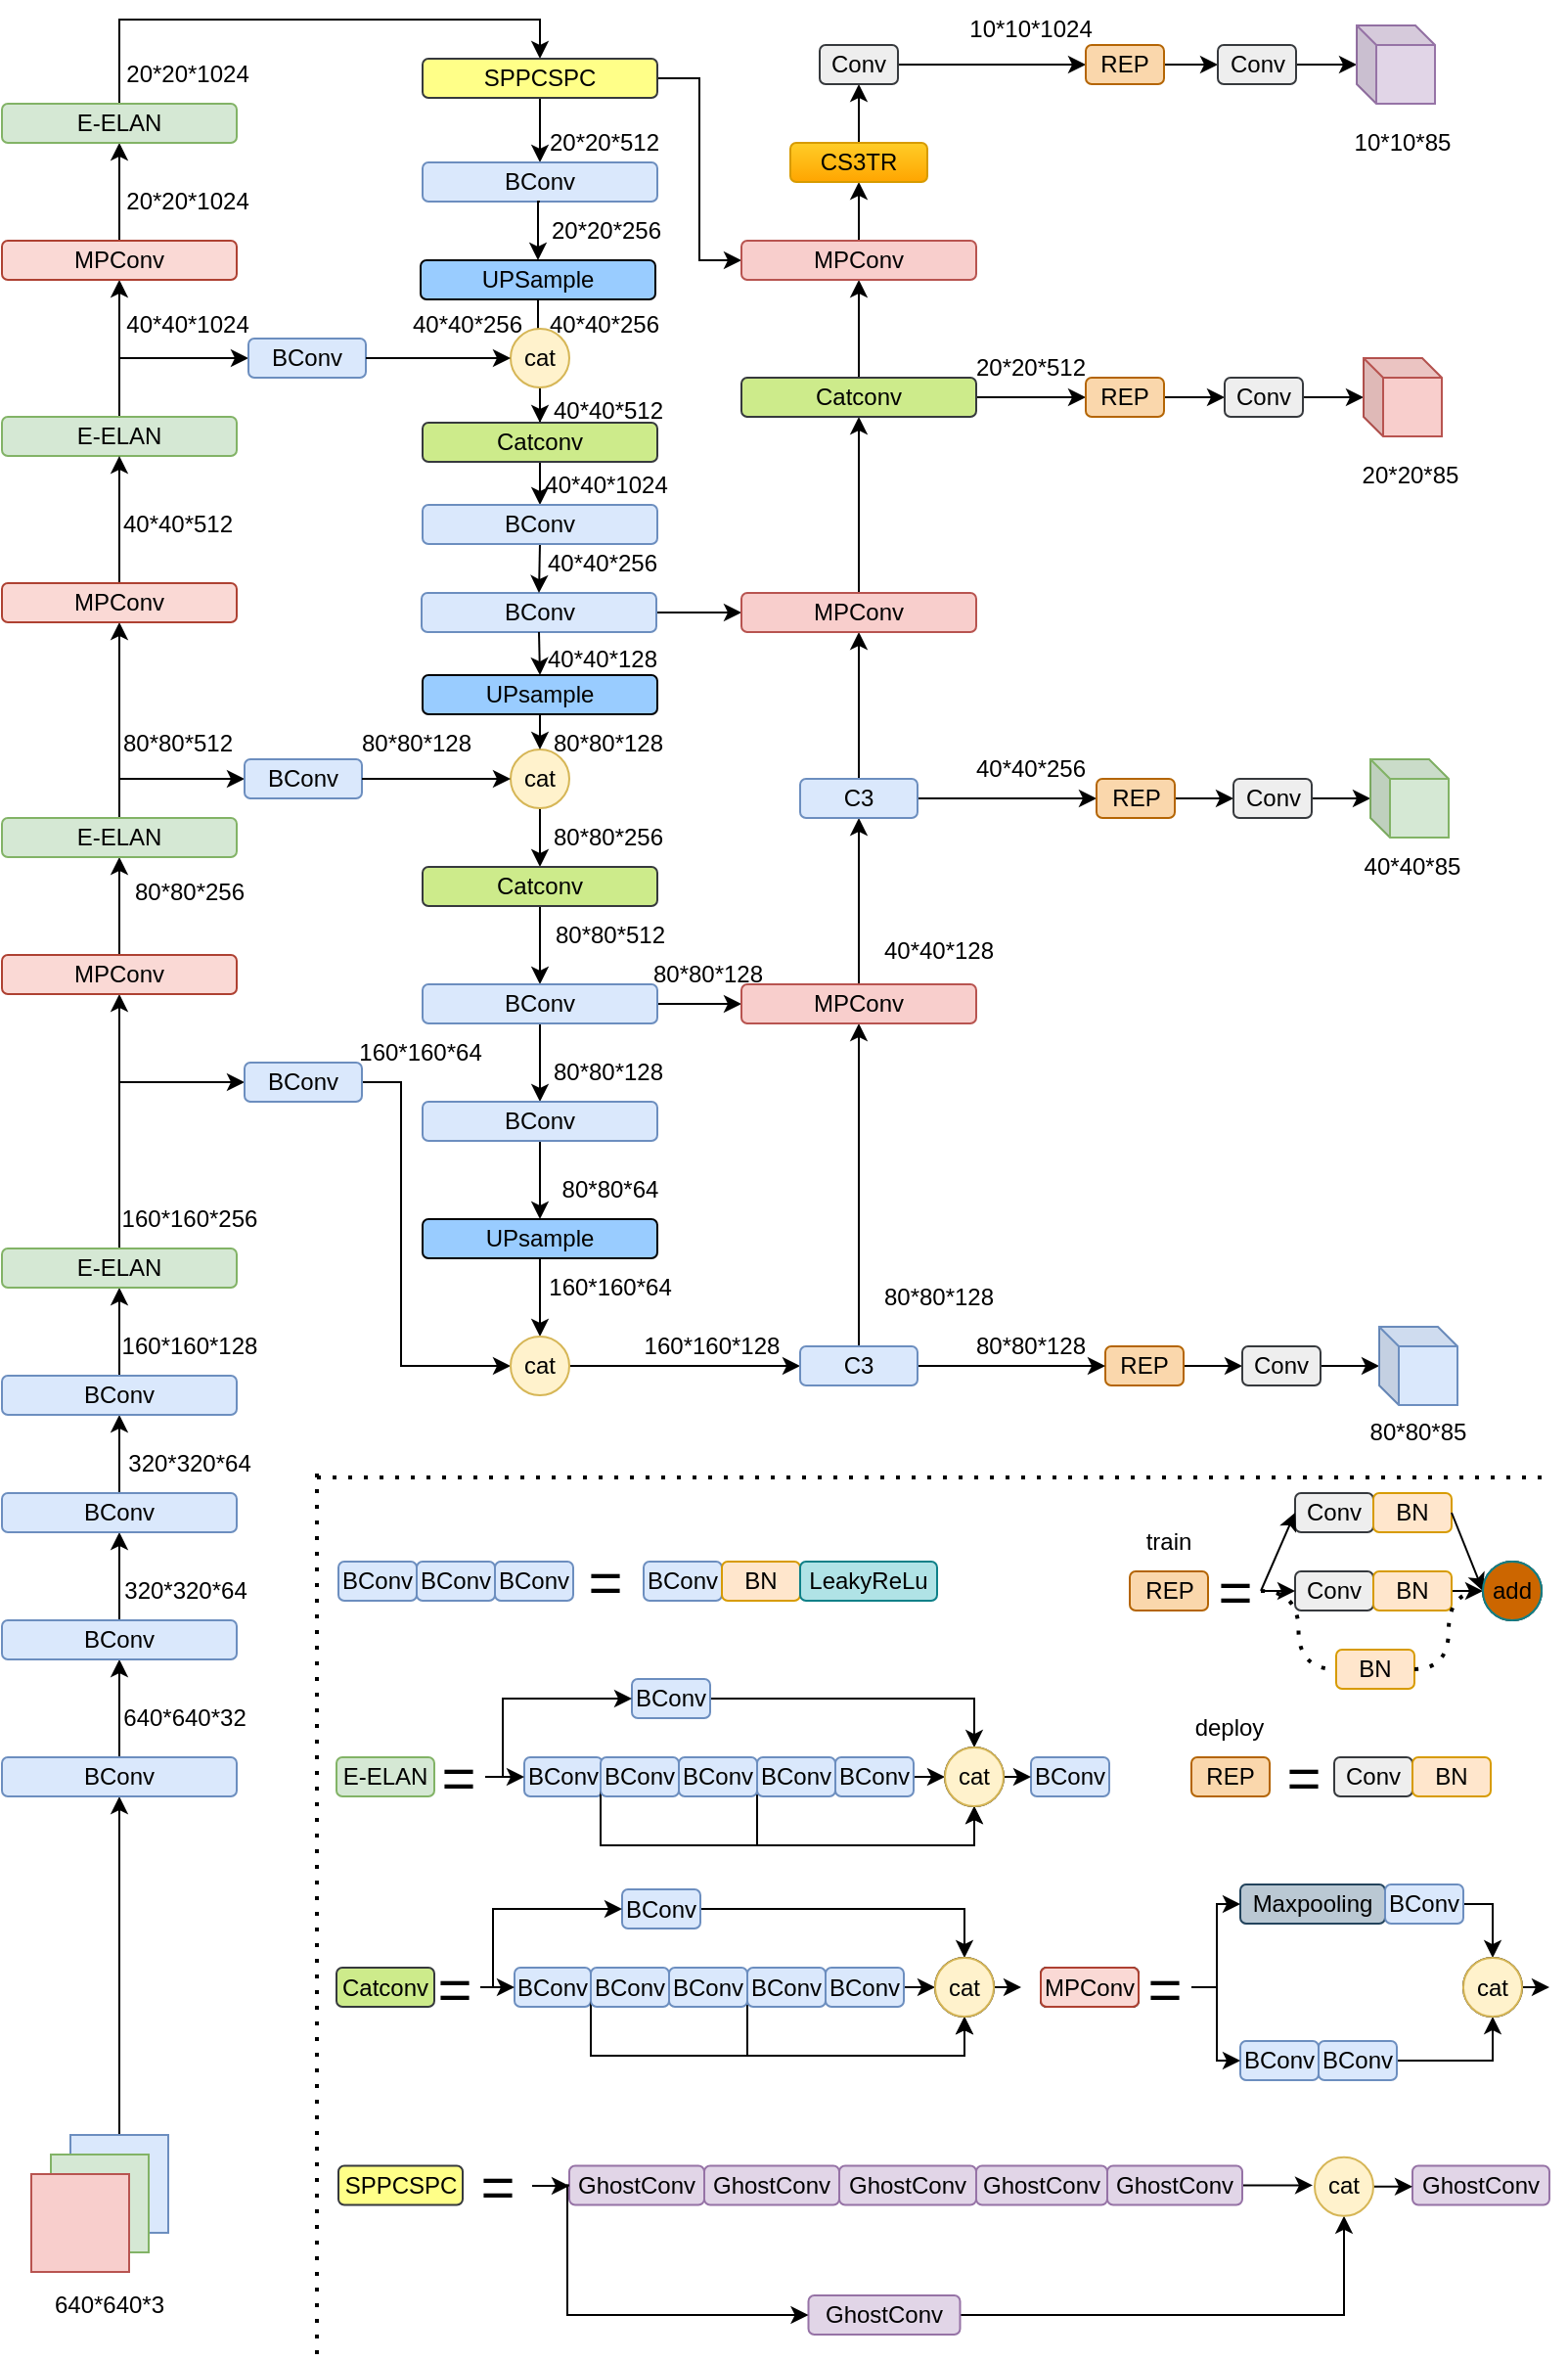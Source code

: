 <mxfile version="21.1.4" type="github">
  <diagram id="i7gGXflLBzXJQ1Onad0F" name="第 1 页">
    <mxGraphModel dx="1434" dy="764" grid="1" gridSize="10" guides="1" tooltips="1" connect="1" arrows="1" fold="1" page="1" pageScale="1" pageWidth="827" pageHeight="1169" math="0" shadow="0">
      <root>
        <mxCell id="0" />
        <mxCell id="1" parent="0" />
        <mxCell id="96Z2TRk2g2hctk14bLeR-65" style="edgeStyle=orthogonalEdgeStyle;rounded=0;orthogonalLoop=1;jettySize=auto;html=1;exitX=0.5;exitY=0;exitDx=0;exitDy=0;entryX=0.5;entryY=1;entryDx=0;entryDy=0;" parent="1" source="6hGsSX0xc1QD5v10wT_n-3" target="96Z2TRk2g2hctk14bLeR-2" edge="1">
          <mxGeometry relative="1" as="geometry" />
        </mxCell>
        <mxCell id="6hGsSX0xc1QD5v10wT_n-3" value="" style="whiteSpace=wrap;html=1;aspect=fixed;fillColor=#dae8fc;strokeColor=#6c8ebf;" parent="1" vertex="1">
          <mxGeometry x="71" y="1258" width="50" height="50" as="geometry" />
        </mxCell>
        <mxCell id="6hGsSX0xc1QD5v10wT_n-2" value="" style="whiteSpace=wrap;html=1;aspect=fixed;fillColor=#d5e8d4;strokeColor=#82b366;" parent="1" vertex="1">
          <mxGeometry x="61" y="1268" width="50" height="50" as="geometry" />
        </mxCell>
        <mxCell id="6hGsSX0xc1QD5v10wT_n-1" value="" style="whiteSpace=wrap;html=1;aspect=fixed;fillColor=#f8cecc;strokeColor=#b85450;" parent="1" vertex="1">
          <mxGeometry x="51" y="1278" width="50" height="50" as="geometry" />
        </mxCell>
        <mxCell id="96Z2TRk2g2hctk14bLeR-6" style="edgeStyle=orthogonalEdgeStyle;rounded=0;orthogonalLoop=1;jettySize=auto;html=1;exitX=0.5;exitY=0;exitDx=0;exitDy=0;" parent="1" source="96Z2TRk2g2hctk14bLeR-2" target="96Z2TRk2g2hctk14bLeR-5" edge="1">
          <mxGeometry relative="1" as="geometry" />
        </mxCell>
        <mxCell id="96Z2TRk2g2hctk14bLeR-2" value="BConv" style="rounded=1;whiteSpace=wrap;html=1;fillColor=#dae8fc;strokeColor=#6c8ebf;" parent="1" vertex="1">
          <mxGeometry x="36" y="1065.03" width="120" height="20" as="geometry" />
        </mxCell>
        <mxCell id="96Z2TRk2g2hctk14bLeR-8" value="" style="edgeStyle=orthogonalEdgeStyle;rounded=0;orthogonalLoop=1;jettySize=auto;html=1;" parent="1" source="96Z2TRk2g2hctk14bLeR-5" target="96Z2TRk2g2hctk14bLeR-7" edge="1">
          <mxGeometry relative="1" as="geometry" />
        </mxCell>
        <mxCell id="96Z2TRk2g2hctk14bLeR-5" value="BConv" style="rounded=1;whiteSpace=wrap;html=1;fillColor=#dae8fc;strokeColor=#6c8ebf;" parent="1" vertex="1">
          <mxGeometry x="36" y="995" width="120" height="20" as="geometry" />
        </mxCell>
        <mxCell id="96Z2TRk2g2hctk14bLeR-10" style="edgeStyle=orthogonalEdgeStyle;rounded=0;orthogonalLoop=1;jettySize=auto;html=1;exitX=0.5;exitY=0;exitDx=0;exitDy=0;" parent="1" source="96Z2TRk2g2hctk14bLeR-7" target="96Z2TRk2g2hctk14bLeR-9" edge="1">
          <mxGeometry relative="1" as="geometry" />
        </mxCell>
        <mxCell id="96Z2TRk2g2hctk14bLeR-7" value="BConv" style="rounded=1;whiteSpace=wrap;html=1;fillColor=#dae8fc;strokeColor=#6c8ebf;" parent="1" vertex="1">
          <mxGeometry x="36" y="930" width="120" height="20" as="geometry" />
        </mxCell>
        <mxCell id="96Z2TRk2g2hctk14bLeR-12" style="edgeStyle=orthogonalEdgeStyle;rounded=0;orthogonalLoop=1;jettySize=auto;html=1;exitX=0.5;exitY=0;exitDx=0;exitDy=0;" parent="1" source="96Z2TRk2g2hctk14bLeR-9" target="96Z2TRk2g2hctk14bLeR-11" edge="1">
          <mxGeometry relative="1" as="geometry" />
        </mxCell>
        <mxCell id="96Z2TRk2g2hctk14bLeR-9" value="BConv" style="rounded=1;whiteSpace=wrap;html=1;fillColor=#dae8fc;strokeColor=#6c8ebf;" parent="1" vertex="1">
          <mxGeometry x="36" y="870" width="120" height="20" as="geometry" />
        </mxCell>
        <mxCell id="96Z2TRk2g2hctk14bLeR-339" style="edgeStyle=orthogonalEdgeStyle;curved=1;rounded=0;orthogonalLoop=1;jettySize=auto;html=1;exitX=0.5;exitY=0;exitDx=0;exitDy=0;entryX=0.5;entryY=1;entryDx=0;entryDy=0;fontSize=12;" parent="1" source="96Z2TRk2g2hctk14bLeR-11" target="96Z2TRk2g2hctk14bLeR-17" edge="1">
          <mxGeometry relative="1" as="geometry" />
        </mxCell>
        <mxCell id="b3Fnygi5dWCpyMjXDEdl-10" style="edgeStyle=orthogonalEdgeStyle;rounded=0;orthogonalLoop=1;jettySize=auto;html=1;exitX=0.5;exitY=0;exitDx=0;exitDy=0;entryX=0;entryY=0.5;entryDx=0;entryDy=0;" parent="1" source="96Z2TRk2g2hctk14bLeR-11" target="b3Fnygi5dWCpyMjXDEdl-9" edge="1">
          <mxGeometry relative="1" as="geometry">
            <mxPoint x="150" y="720" as="targetPoint" />
            <Array as="points">
              <mxPoint x="96" y="720" />
            </Array>
          </mxGeometry>
        </mxCell>
        <mxCell id="96Z2TRk2g2hctk14bLeR-11" value="E-ELAN" style="rounded=1;whiteSpace=wrap;html=1;fillColor=#d5e8d4;strokeColor=#82b366;" parent="1" vertex="1">
          <mxGeometry x="36" y="805.03" width="120" height="20" as="geometry" />
        </mxCell>
        <mxCell id="96Z2TRk2g2hctk14bLeR-20" value="" style="edgeStyle=orthogonalEdgeStyle;rounded=0;orthogonalLoop=1;jettySize=auto;html=1;" parent="1" source="96Z2TRk2g2hctk14bLeR-17" target="96Z2TRk2g2hctk14bLeR-19" edge="1">
          <mxGeometry relative="1" as="geometry" />
        </mxCell>
        <mxCell id="96Z2TRk2g2hctk14bLeR-17" value="MPConv" style="rounded=1;whiteSpace=wrap;html=1;fillColor=#fad9d5;strokeColor=#ae4132;" parent="1" vertex="1">
          <mxGeometry x="36" y="655" width="120" height="20" as="geometry" />
        </mxCell>
        <mxCell id="96Z2TRk2g2hctk14bLeR-45" style="edgeStyle=orthogonalEdgeStyle;rounded=0;orthogonalLoop=1;jettySize=auto;html=1;exitX=0.5;exitY=0;exitDx=0;exitDy=0;entryX=0;entryY=0.5;entryDx=0;entryDy=0;" parent="1" source="96Z2TRk2g2hctk14bLeR-19" target="96Z2TRk2g2hctk14bLeR-43" edge="1">
          <mxGeometry relative="1" as="geometry" />
        </mxCell>
        <mxCell id="96Z2TRk2g2hctk14bLeR-284" value="" style="edgeStyle=orthogonalEdgeStyle;rounded=0;orthogonalLoop=1;jettySize=auto;html=1;fontSize=30;" parent="1" source="96Z2TRk2g2hctk14bLeR-19" target="96Z2TRk2g2hctk14bLeR-281" edge="1">
          <mxGeometry relative="1" as="geometry" />
        </mxCell>
        <mxCell id="96Z2TRk2g2hctk14bLeR-19" value="E-ELAN" style="rounded=1;whiteSpace=wrap;html=1;fillColor=#d5e8d4;strokeColor=#82b366;" parent="1" vertex="1">
          <mxGeometry x="36" y="585" width="120" height="20" as="geometry" />
        </mxCell>
        <mxCell id="96Z2TRk2g2hctk14bLeR-36" style="edgeStyle=orthogonalEdgeStyle;rounded=0;orthogonalLoop=1;jettySize=auto;html=1;exitX=0.5;exitY=0;exitDx=0;exitDy=0;entryX=0;entryY=0.5;entryDx=0;entryDy=0;" parent="1" source="96Z2TRk2g2hctk14bLeR-21" target="96Z2TRk2g2hctk14bLeR-40" edge="1">
          <mxGeometry relative="1" as="geometry">
            <mxPoint x="221" y="410" as="targetPoint" />
          </mxGeometry>
        </mxCell>
        <mxCell id="96Z2TRk2g2hctk14bLeR-41" style="edgeStyle=orthogonalEdgeStyle;rounded=0;orthogonalLoop=1;jettySize=auto;html=1;exitX=0.5;exitY=0;exitDx=0;exitDy=0;entryX=0.5;entryY=1;entryDx=0;entryDy=0;" parent="1" source="96Z2TRk2g2hctk14bLeR-21" target="96Z2TRk2g2hctk14bLeR-23" edge="1">
          <mxGeometry relative="1" as="geometry" />
        </mxCell>
        <mxCell id="96Z2TRk2g2hctk14bLeR-21" value="E-ELAN" style="rounded=1;whiteSpace=wrap;html=1;fillColor=#d5e8d4;strokeColor=#82b366;" parent="1" vertex="1">
          <mxGeometry x="36" y="380" width="120" height="20" as="geometry" />
        </mxCell>
        <mxCell id="96Z2TRk2g2hctk14bLeR-26" style="edgeStyle=orthogonalEdgeStyle;rounded=0;orthogonalLoop=1;jettySize=auto;html=1;exitX=0.5;exitY=0;exitDx=0;exitDy=0;" parent="1" source="96Z2TRk2g2hctk14bLeR-23" target="96Z2TRk2g2hctk14bLeR-25" edge="1">
          <mxGeometry relative="1" as="geometry" />
        </mxCell>
        <mxCell id="96Z2TRk2g2hctk14bLeR-23" value="MPConv" style="rounded=1;whiteSpace=wrap;html=1;fillColor=#fad9d5;strokeColor=#ae4132;" parent="1" vertex="1">
          <mxGeometry x="36" y="290" width="120" height="20" as="geometry" />
        </mxCell>
        <mxCell id="96Z2TRk2g2hctk14bLeR-29" style="edgeStyle=orthogonalEdgeStyle;rounded=0;orthogonalLoop=1;jettySize=auto;html=1;exitX=0.5;exitY=0;exitDx=0;exitDy=0;entryX=0.5;entryY=0;entryDx=0;entryDy=0;" parent="1" source="96Z2TRk2g2hctk14bLeR-25" target="96Z2TRk2g2hctk14bLeR-28" edge="1">
          <mxGeometry relative="1" as="geometry">
            <mxPoint x="311" y="260" as="targetPoint" />
          </mxGeometry>
        </mxCell>
        <mxCell id="96Z2TRk2g2hctk14bLeR-25" value="E-ELAN" style="rounded=1;whiteSpace=wrap;html=1;fillColor=#d5e8d4;strokeColor=#82b366;" parent="1" vertex="1">
          <mxGeometry x="36" y="220" width="120" height="20" as="geometry" />
        </mxCell>
        <mxCell id="96Z2TRk2g2hctk14bLeR-31" style="edgeStyle=orthogonalEdgeStyle;rounded=0;orthogonalLoop=1;jettySize=auto;html=1;exitX=0.5;exitY=1;exitDx=0;exitDy=0;" parent="1" source="96Z2TRk2g2hctk14bLeR-28" target="96Z2TRk2g2hctk14bLeR-30" edge="1">
          <mxGeometry relative="1" as="geometry" />
        </mxCell>
        <mxCell id="b3Fnygi5dWCpyMjXDEdl-87" style="edgeStyle=orthogonalEdgeStyle;rounded=0;orthogonalLoop=1;jettySize=auto;html=1;exitX=1;exitY=0.5;exitDx=0;exitDy=0;entryX=0;entryY=0.5;entryDx=0;entryDy=0;" parent="1" source="96Z2TRk2g2hctk14bLeR-28" target="b3Fnygi5dWCpyMjXDEdl-42" edge="1">
          <mxGeometry relative="1" as="geometry" />
        </mxCell>
        <mxCell id="96Z2TRk2g2hctk14bLeR-28" value="SPPCSPC" style="rounded=1;whiteSpace=wrap;html=1;fillColor=#ffff88;strokeColor=#36393d;" parent="1" vertex="1">
          <mxGeometry x="251" y="197" width="120" height="20" as="geometry" />
        </mxCell>
        <mxCell id="96Z2TRk2g2hctk14bLeR-30" value="BConv" style="rounded=1;whiteSpace=wrap;html=1;fillColor=#dae8fc;strokeColor=#6c8ebf;" parent="1" vertex="1">
          <mxGeometry x="251" y="250" width="120" height="20" as="geometry" />
        </mxCell>
        <mxCell id="96Z2TRk2g2hctk14bLeR-38" value="" style="edgeStyle=orthogonalEdgeStyle;rounded=0;orthogonalLoop=1;jettySize=auto;html=1;" parent="1" source="96Z2TRk2g2hctk14bLeR-32" target="96Z2TRk2g2hctk14bLeR-37" edge="1">
          <mxGeometry relative="1" as="geometry" />
        </mxCell>
        <mxCell id="96Z2TRk2g2hctk14bLeR-32" value="UPSample" style="rounded=1;whiteSpace=wrap;html=1;fillColor=#99CCFF;" parent="1" vertex="1">
          <mxGeometry x="250" y="300" width="120" height="20" as="geometry" />
        </mxCell>
        <mxCell id="96Z2TRk2g2hctk14bLeR-50" value="" style="edgeStyle=orthogonalEdgeStyle;rounded=0;orthogonalLoop=1;jettySize=auto;html=1;" parent="1" source="96Z2TRk2g2hctk14bLeR-37" target="96Z2TRk2g2hctk14bLeR-49" edge="1">
          <mxGeometry relative="1" as="geometry" />
        </mxCell>
        <mxCell id="96Z2TRk2g2hctk14bLeR-37" value="cat" style="ellipse;whiteSpace=wrap;html=1;rounded=1;fillColor=#fff2cc;strokeColor=#d6b656;" parent="1" vertex="1">
          <mxGeometry x="296" y="335" width="30" height="30" as="geometry" />
        </mxCell>
        <mxCell id="96Z2TRk2g2hctk14bLeR-40" value="BConv" style="rounded=1;whiteSpace=wrap;html=1;fillColor=#dae8fc;strokeColor=#6c8ebf;" parent="1" vertex="1">
          <mxGeometry x="162" y="340" width="60" height="20" as="geometry" />
        </mxCell>
        <mxCell id="96Z2TRk2g2hctk14bLeR-43" value="BConv" style="rounded=1;whiteSpace=wrap;html=1;fillColor=#dae8fc;strokeColor=#6c8ebf;" parent="1" vertex="1">
          <mxGeometry x="160" y="555" width="60" height="20" as="geometry" />
        </mxCell>
        <mxCell id="96Z2TRk2g2hctk14bLeR-67" value="" style="edgeStyle=orthogonalEdgeStyle;rounded=0;orthogonalLoop=1;jettySize=auto;html=1;" parent="1" source="96Z2TRk2g2hctk14bLeR-48" target="96Z2TRk2g2hctk14bLeR-66" edge="1">
          <mxGeometry relative="1" as="geometry" />
        </mxCell>
        <mxCell id="96Z2TRk2g2hctk14bLeR-48" value="cat" style="ellipse;whiteSpace=wrap;html=1;rounded=1;fillColor=#fff2cc;strokeColor=#d6b656;" parent="1" vertex="1">
          <mxGeometry x="296" y="550" width="30" height="30" as="geometry" />
        </mxCell>
        <mxCell id="96Z2TRk2g2hctk14bLeR-53" value="" style="edgeStyle=orthogonalEdgeStyle;rounded=0;orthogonalLoop=1;jettySize=auto;html=1;entryX=0.5;entryY=0;entryDx=0;entryDy=0;" parent="1" source="96Z2TRk2g2hctk14bLeR-49" target="96Z2TRk2g2hctk14bLeR-55" edge="1">
          <mxGeometry relative="1" as="geometry">
            <mxPoint x="311" y="430" as="targetPoint" />
          </mxGeometry>
        </mxCell>
        <mxCell id="96Z2TRk2g2hctk14bLeR-49" value="Catconv" style="rounded=1;whiteSpace=wrap;html=1;fillColor=#cdeb8b;strokeColor=#36393d;" parent="1" vertex="1">
          <mxGeometry x="251" y="383" width="120" height="20" as="geometry" />
        </mxCell>
        <mxCell id="b3Fnygi5dWCpyMjXDEdl-38" style="edgeStyle=orthogonalEdgeStyle;rounded=0;orthogonalLoop=1;jettySize=auto;html=1;exitX=1;exitY=0.5;exitDx=0;exitDy=0;entryX=0;entryY=0.5;entryDx=0;entryDy=0;" parent="1" source="96Z2TRk2g2hctk14bLeR-54" target="b3Fnygi5dWCpyMjXDEdl-34" edge="1">
          <mxGeometry relative="1" as="geometry" />
        </mxCell>
        <mxCell id="96Z2TRk2g2hctk14bLeR-54" value="BConv" style="rounded=1;whiteSpace=wrap;html=1;fillColor=#dae8fc;strokeColor=#6c8ebf;" parent="1" vertex="1">
          <mxGeometry x="250.5" y="470" width="120" height="20" as="geometry" />
        </mxCell>
        <mxCell id="96Z2TRk2g2hctk14bLeR-56" style="edgeStyle=orthogonalEdgeStyle;rounded=0;orthogonalLoop=1;jettySize=auto;html=1;exitX=0.5;exitY=1;exitDx=0;exitDy=0;entryX=0.5;entryY=0;entryDx=0;entryDy=0;" parent="1" source="96Z2TRk2g2hctk14bLeR-55" target="96Z2TRk2g2hctk14bLeR-54" edge="1">
          <mxGeometry relative="1" as="geometry" />
        </mxCell>
        <mxCell id="96Z2TRk2g2hctk14bLeR-55" value="BConv" style="rounded=1;whiteSpace=wrap;html=1;fillColor=#dae8fc;strokeColor=#6c8ebf;" parent="1" vertex="1">
          <mxGeometry x="251" y="425" width="120" height="20" as="geometry" />
        </mxCell>
        <mxCell id="a6rZ2WNsQKCH5PQ9cZ_o-20" style="edgeStyle=orthogonalEdgeStyle;rounded=0;orthogonalLoop=1;jettySize=auto;html=1;exitX=0.5;exitY=1;exitDx=0;exitDy=0;entryX=0.5;entryY=0;entryDx=0;entryDy=0;fontFamily=Tahoma;fontSize=6;" parent="1" source="96Z2TRk2g2hctk14bLeR-60" target="96Z2TRk2g2hctk14bLeR-48" edge="1">
          <mxGeometry relative="1" as="geometry" />
        </mxCell>
        <mxCell id="96Z2TRk2g2hctk14bLeR-60" value="UPsample" style="rounded=1;whiteSpace=wrap;html=1;fillColor=#99CCFF;" parent="1" vertex="1">
          <mxGeometry x="251" y="512" width="120" height="20" as="geometry" />
        </mxCell>
        <mxCell id="96Z2TRk2g2hctk14bLeR-69" value="" style="edgeStyle=orthogonalEdgeStyle;rounded=0;orthogonalLoop=1;jettySize=auto;html=1;" parent="1" source="96Z2TRk2g2hctk14bLeR-66" target="96Z2TRk2g2hctk14bLeR-68" edge="1">
          <mxGeometry relative="1" as="geometry" />
        </mxCell>
        <mxCell id="96Z2TRk2g2hctk14bLeR-66" value="Catconv" style="whiteSpace=wrap;html=1;rounded=1;fillColor=#cdeb8b;strokeColor=#36393d;" parent="1" vertex="1">
          <mxGeometry x="251" y="610" width="120" height="20" as="geometry" />
        </mxCell>
        <mxCell id="b3Fnygi5dWCpyMjXDEdl-2" value="" style="edgeStyle=orthogonalEdgeStyle;rounded=0;orthogonalLoop=1;jettySize=auto;html=1;" parent="1" source="96Z2TRk2g2hctk14bLeR-68" target="b3Fnygi5dWCpyMjXDEdl-1" edge="1">
          <mxGeometry relative="1" as="geometry" />
        </mxCell>
        <mxCell id="b3Fnygi5dWCpyMjXDEdl-31" value="" style="edgeStyle=orthogonalEdgeStyle;rounded=0;orthogonalLoop=1;jettySize=auto;html=1;" parent="1" source="96Z2TRk2g2hctk14bLeR-68" target="b3Fnygi5dWCpyMjXDEdl-29" edge="1">
          <mxGeometry relative="1" as="geometry" />
        </mxCell>
        <mxCell id="96Z2TRk2g2hctk14bLeR-68" value="BConv" style="whiteSpace=wrap;html=1;rounded=1;fillColor=#dae8fc;strokeColor=#6c8ebf;" parent="1" vertex="1">
          <mxGeometry x="251" y="670" width="120" height="20" as="geometry" />
        </mxCell>
        <mxCell id="96Z2TRk2g2hctk14bLeR-129" value="" style="endArrow=none;dashed=1;html=1;dashPattern=1 3;strokeWidth=2;rounded=0;" parent="1" edge="1">
          <mxGeometry width="50" height="50" relative="1" as="geometry">
            <mxPoint x="197" y="1370" as="sourcePoint" />
            <mxPoint x="197" y="920" as="targetPoint" />
            <Array as="points" />
          </mxGeometry>
        </mxCell>
        <mxCell id="96Z2TRk2g2hctk14bLeR-130" value="" style="endArrow=none;dashed=1;html=1;dashPattern=1 3;strokeWidth=2;rounded=0;" parent="1" edge="1">
          <mxGeometry width="50" height="50" relative="1" as="geometry">
            <mxPoint x="197" y="922" as="sourcePoint" />
            <mxPoint x="827" y="922" as="targetPoint" />
          </mxGeometry>
        </mxCell>
        <mxCell id="96Z2TRk2g2hctk14bLeR-131" value="BConv" style="rounded=1;whiteSpace=wrap;html=1;fillColor=#dae8fc;strokeColor=#6c8ebf;" parent="1" vertex="1">
          <mxGeometry x="208" y="965" width="40" height="20" as="geometry" />
        </mxCell>
        <mxCell id="96Z2TRk2g2hctk14bLeR-132" value="BConv" style="rounded=1;whiteSpace=wrap;html=1;fillColor=#dae8fc;strokeColor=#6c8ebf;" parent="1" vertex="1">
          <mxGeometry x="248" y="965" width="40" height="20" as="geometry" />
        </mxCell>
        <mxCell id="96Z2TRk2g2hctk14bLeR-133" value="BConv" style="rounded=1;whiteSpace=wrap;html=1;fillColor=#dae8fc;strokeColor=#6c8ebf;" parent="1" vertex="1">
          <mxGeometry x="288" y="965" width="40" height="20" as="geometry" />
        </mxCell>
        <mxCell id="96Z2TRk2g2hctk14bLeR-136" value="BConv" style="rounded=1;whiteSpace=wrap;html=1;fillColor=#dae8fc;strokeColor=#6c8ebf;" parent="1" vertex="1">
          <mxGeometry x="364" y="965" width="40" height="20" as="geometry" />
        </mxCell>
        <mxCell id="96Z2TRk2g2hctk14bLeR-137" value="BN" style="rounded=1;whiteSpace=wrap;html=1;fillColor=#ffe6cc;strokeColor=#d79b00;" parent="1" vertex="1">
          <mxGeometry x="404" y="965" width="40" height="20" as="geometry" />
        </mxCell>
        <mxCell id="96Z2TRk2g2hctk14bLeR-138" value="LeakyReLu" style="rounded=1;whiteSpace=wrap;html=1;fillColor=#b0e3e6;strokeColor=#0e8088;" parent="1" vertex="1">
          <mxGeometry x="444" y="965" width="70" height="20" as="geometry" />
        </mxCell>
        <mxCell id="96Z2TRk2g2hctk14bLeR-142" value="E-ELAN" style="rounded=1;whiteSpace=wrap;html=1;fillColor=#d5e8d4;strokeColor=#82b366;" parent="1" vertex="1">
          <mxGeometry x="207" y="1065.03" width="50" height="20" as="geometry" />
        </mxCell>
        <mxCell id="96Z2TRk2g2hctk14bLeR-143" value="BConv" style="rounded=1;whiteSpace=wrap;html=1;fillColor=#dae8fc;strokeColor=#6c8ebf;" parent="1" vertex="1">
          <mxGeometry x="303" y="1065.03" width="40" height="20" as="geometry" />
        </mxCell>
        <mxCell id="96Z2TRk2g2hctk14bLeR-145" value="BConv" style="rounded=1;whiteSpace=wrap;html=1;fillColor=#dae8fc;strokeColor=#6c8ebf;" parent="1" vertex="1">
          <mxGeometry x="562" y="1065.03" width="40" height="20" as="geometry" />
        </mxCell>
        <mxCell id="96Z2TRk2g2hctk14bLeR-159" style="edgeStyle=orthogonalEdgeStyle;rounded=0;orthogonalLoop=1;jettySize=auto;html=1;exitX=1;exitY=0.5;exitDx=0;exitDy=0;entryX=0.5;entryY=0;entryDx=0;entryDy=0;" parent="1" source="96Z2TRk2g2hctk14bLeR-146" target="96Z2TRk2g2hctk14bLeR-156" edge="1">
          <mxGeometry relative="1" as="geometry" />
        </mxCell>
        <mxCell id="96Z2TRk2g2hctk14bLeR-146" value="BConv" style="rounded=1;whiteSpace=wrap;html=1;fillColor=#dae8fc;strokeColor=#6c8ebf;" parent="1" vertex="1">
          <mxGeometry x="358" y="1025.03" width="40" height="20" as="geometry" />
        </mxCell>
        <mxCell id="96Z2TRk2g2hctk14bLeR-157" style="edgeStyle=orthogonalEdgeStyle;rounded=0;orthogonalLoop=1;jettySize=auto;html=1;exitX=1;exitY=0.5;exitDx=0;exitDy=0;entryX=0;entryY=0.5;entryDx=0;entryDy=0;" parent="1" source="96Z2TRk2g2hctk14bLeR-147" target="96Z2TRk2g2hctk14bLeR-156" edge="1">
          <mxGeometry relative="1" as="geometry" />
        </mxCell>
        <mxCell id="96Z2TRk2g2hctk14bLeR-147" value="BConv" style="rounded=1;whiteSpace=wrap;html=1;fillColor=#dae8fc;strokeColor=#6c8ebf;" parent="1" vertex="1">
          <mxGeometry x="462" y="1065.03" width="40" height="20" as="geometry" />
        </mxCell>
        <mxCell id="96Z2TRk2g2hctk14bLeR-162" style="edgeStyle=orthogonalEdgeStyle;rounded=0;orthogonalLoop=1;jettySize=auto;html=1;exitX=0;exitY=0.5;exitDx=0;exitDy=0;entryX=0.5;entryY=1;entryDx=0;entryDy=0;" parent="1" source="96Z2TRk2g2hctk14bLeR-148" target="96Z2TRk2g2hctk14bLeR-156" edge="1">
          <mxGeometry relative="1" as="geometry">
            <mxPoint x="422" y="1105.03" as="targetPoint" />
            <Array as="points">
              <mxPoint x="422" y="1110.03" />
              <mxPoint x="533" y="1110.03" />
            </Array>
          </mxGeometry>
        </mxCell>
        <mxCell id="96Z2TRk2g2hctk14bLeR-148" value="BConv" style="rounded=1;whiteSpace=wrap;html=1;fillColor=#dae8fc;strokeColor=#6c8ebf;" parent="1" vertex="1">
          <mxGeometry x="422" y="1065.03" width="40" height="20" as="geometry" />
        </mxCell>
        <mxCell id="96Z2TRk2g2hctk14bLeR-149" value="BConv" style="rounded=1;whiteSpace=wrap;html=1;fillColor=#dae8fc;strokeColor=#6c8ebf;" parent="1" vertex="1">
          <mxGeometry x="382" y="1065.03" width="40" height="20" as="geometry" />
        </mxCell>
        <mxCell id="96Z2TRk2g2hctk14bLeR-160" style="edgeStyle=orthogonalEdgeStyle;rounded=0;orthogonalLoop=1;jettySize=auto;html=1;exitX=0;exitY=0.5;exitDx=0;exitDy=0;entryX=0.5;entryY=1;entryDx=0;entryDy=0;" parent="1" source="96Z2TRk2g2hctk14bLeR-150" target="96Z2TRk2g2hctk14bLeR-156" edge="1">
          <mxGeometry relative="1" as="geometry">
            <Array as="points">
              <mxPoint x="342" y="1110.03" />
              <mxPoint x="533" y="1110.03" />
            </Array>
          </mxGeometry>
        </mxCell>
        <mxCell id="96Z2TRk2g2hctk14bLeR-150" value="BConv" style="rounded=1;whiteSpace=wrap;html=1;fillColor=#dae8fc;strokeColor=#6c8ebf;" parent="1" vertex="1">
          <mxGeometry x="342" y="1065.03" width="40" height="20" as="geometry" />
        </mxCell>
        <mxCell id="96Z2TRk2g2hctk14bLeR-158" style="edgeStyle=orthogonalEdgeStyle;rounded=0;orthogonalLoop=1;jettySize=auto;html=1;exitX=1;exitY=0.5;exitDx=0;exitDy=0;entryX=0;entryY=0.5;entryDx=0;entryDy=0;" parent="1" source="96Z2TRk2g2hctk14bLeR-156" target="96Z2TRk2g2hctk14bLeR-145" edge="1">
          <mxGeometry relative="1" as="geometry" />
        </mxCell>
        <mxCell id="96Z2TRk2g2hctk14bLeR-156" value="cat" style="ellipse;whiteSpace=wrap;html=1;rounded=1;" parent="1" vertex="1">
          <mxGeometry x="518" y="1060.03" width="30" height="30" as="geometry" />
        </mxCell>
        <mxCell id="96Z2TRk2g2hctk14bLeR-181" value="Catconv" style="rounded=1;whiteSpace=wrap;html=1;fillColor=#cdeb8b;strokeColor=#36393d;" parent="1" vertex="1">
          <mxGeometry x="207" y="1172.5" width="50" height="20" as="geometry" />
        </mxCell>
        <mxCell id="96Z2TRk2g2hctk14bLeR-182" value="BConv" style="rounded=1;whiteSpace=wrap;html=1;fillColor=#dae8fc;strokeColor=#6c8ebf;" parent="1" vertex="1">
          <mxGeometry x="298" y="1172.5" width="39" height="20" as="geometry" />
        </mxCell>
        <mxCell id="96Z2TRk2g2hctk14bLeR-184" style="edgeStyle=orthogonalEdgeStyle;rounded=0;orthogonalLoop=1;jettySize=auto;html=1;exitX=1;exitY=0.5;exitDx=0;exitDy=0;entryX=0.5;entryY=0;entryDx=0;entryDy=0;" parent="1" source="96Z2TRk2g2hctk14bLeR-185" target="96Z2TRk2g2hctk14bLeR-194" edge="1">
          <mxGeometry relative="1" as="geometry" />
        </mxCell>
        <mxCell id="96Z2TRk2g2hctk14bLeR-185" value="BConv" style="rounded=1;whiteSpace=wrap;html=1;fillColor=#dae8fc;strokeColor=#6c8ebf;" parent="1" vertex="1">
          <mxGeometry x="353" y="1132.5" width="40" height="20" as="geometry" />
        </mxCell>
        <mxCell id="96Z2TRk2g2hctk14bLeR-186" style="edgeStyle=orthogonalEdgeStyle;rounded=0;orthogonalLoop=1;jettySize=auto;html=1;exitX=1;exitY=0.5;exitDx=0;exitDy=0;entryX=0;entryY=0.5;entryDx=0;entryDy=0;" parent="1" source="96Z2TRk2g2hctk14bLeR-187" target="96Z2TRk2g2hctk14bLeR-194" edge="1">
          <mxGeometry relative="1" as="geometry" />
        </mxCell>
        <mxCell id="96Z2TRk2g2hctk14bLeR-187" value="BConv" style="rounded=1;whiteSpace=wrap;html=1;fillColor=#dae8fc;strokeColor=#6c8ebf;" parent="1" vertex="1">
          <mxGeometry x="457" y="1172.5" width="40" height="20" as="geometry" />
        </mxCell>
        <mxCell id="96Z2TRk2g2hctk14bLeR-188" style="edgeStyle=orthogonalEdgeStyle;rounded=0;orthogonalLoop=1;jettySize=auto;html=1;exitX=0;exitY=0.5;exitDx=0;exitDy=0;entryX=0.5;entryY=1;entryDx=0;entryDy=0;" parent="1" source="96Z2TRk2g2hctk14bLeR-189" target="96Z2TRk2g2hctk14bLeR-194" edge="1">
          <mxGeometry relative="1" as="geometry">
            <mxPoint x="417" y="1212.5" as="targetPoint" />
            <Array as="points">
              <mxPoint x="417" y="1217.5" />
              <mxPoint x="528" y="1217.5" />
            </Array>
          </mxGeometry>
        </mxCell>
        <mxCell id="96Z2TRk2g2hctk14bLeR-189" value="BConv" style="rounded=1;whiteSpace=wrap;html=1;fillColor=#dae8fc;strokeColor=#6c8ebf;" parent="1" vertex="1">
          <mxGeometry x="417" y="1172.5" width="40" height="20" as="geometry" />
        </mxCell>
        <mxCell id="96Z2TRk2g2hctk14bLeR-190" value="BConv" style="rounded=1;whiteSpace=wrap;html=1;fillColor=#dae8fc;strokeColor=#6c8ebf;" parent="1" vertex="1">
          <mxGeometry x="377" y="1172.5" width="40" height="20" as="geometry" />
        </mxCell>
        <mxCell id="96Z2TRk2g2hctk14bLeR-191" style="edgeStyle=orthogonalEdgeStyle;rounded=0;orthogonalLoop=1;jettySize=auto;html=1;exitX=0;exitY=0.5;exitDx=0;exitDy=0;entryX=0.5;entryY=1;entryDx=0;entryDy=0;" parent="1" source="96Z2TRk2g2hctk14bLeR-192" target="96Z2TRk2g2hctk14bLeR-194" edge="1">
          <mxGeometry relative="1" as="geometry">
            <Array as="points">
              <mxPoint x="337" y="1217.5" />
              <mxPoint x="528" y="1217.5" />
            </Array>
          </mxGeometry>
        </mxCell>
        <mxCell id="96Z2TRk2g2hctk14bLeR-192" value="&lt;p style=&quot;line-height: 120%;&quot;&gt;BConv&lt;br&gt;&lt;/p&gt;" style="rounded=1;whiteSpace=wrap;html=1;fillColor=#dae8fc;strokeColor=#6c8ebf;" parent="1" vertex="1">
          <mxGeometry x="337" y="1172.5" width="40" height="20" as="geometry" />
        </mxCell>
        <mxCell id="96Z2TRk2g2hctk14bLeR-193" style="edgeStyle=orthogonalEdgeStyle;rounded=0;orthogonalLoop=1;jettySize=auto;html=1;exitX=1;exitY=0.5;exitDx=0;exitDy=0;entryX=0;entryY=0.5;entryDx=0;entryDy=0;" parent="1" source="96Z2TRk2g2hctk14bLeR-194" edge="1">
          <mxGeometry relative="1" as="geometry">
            <mxPoint x="557" y="1182.5" as="targetPoint" />
          </mxGeometry>
        </mxCell>
        <mxCell id="96Z2TRk2g2hctk14bLeR-194" value="cat" style="ellipse;whiteSpace=wrap;html=1;rounded=1;" parent="1" vertex="1">
          <mxGeometry x="513" y="1167.5" width="30" height="30" as="geometry" />
        </mxCell>
        <mxCell id="96Z2TRk2g2hctk14bLeR-197" value="MPConv" style="rounded=1;whiteSpace=wrap;html=1;" parent="1" vertex="1">
          <mxGeometry x="567" y="1172.5" width="50" height="20" as="geometry" />
        </mxCell>
        <mxCell id="96Z2TRk2g2hctk14bLeR-198" value="BConv" style="rounded=1;whiteSpace=wrap;html=1;fillColor=#dae8fc;strokeColor=#6c8ebf;" parent="1" vertex="1">
          <mxGeometry x="669" y="1210" width="40" height="20" as="geometry" />
        </mxCell>
        <mxCell id="96Z2TRk2g2hctk14bLeR-200" value="Maxpooling" style="rounded=1;whiteSpace=wrap;html=1;fillColor=#bac8d3;strokeColor=#23445d;" parent="1" vertex="1">
          <mxGeometry x="669" y="1130" width="74" height="20" as="geometry" />
        </mxCell>
        <mxCell id="96Z2TRk2g2hctk14bLeR-222" style="edgeStyle=orthogonalEdgeStyle;rounded=0;orthogonalLoop=1;jettySize=auto;html=1;exitX=1;exitY=0.5;exitDx=0;exitDy=0;entryX=0.5;entryY=1;entryDx=0;entryDy=0;" parent="1" source="96Z2TRk2g2hctk14bLeR-207" target="96Z2TRk2g2hctk14bLeR-218" edge="1">
          <mxGeometry relative="1" as="geometry" />
        </mxCell>
        <mxCell id="96Z2TRk2g2hctk14bLeR-207" value="BConv" style="rounded=1;whiteSpace=wrap;html=1;fillColor=#dae8fc;strokeColor=#6c8ebf;" parent="1" vertex="1">
          <mxGeometry x="709" y="1210" width="40" height="20" as="geometry" />
        </mxCell>
        <mxCell id="96Z2TRk2g2hctk14bLeR-219" style="edgeStyle=orthogonalEdgeStyle;rounded=0;orthogonalLoop=1;jettySize=auto;html=1;exitX=1;exitY=0.5;exitDx=0;exitDy=0;entryX=0.5;entryY=0;entryDx=0;entryDy=0;" parent="1" source="96Z2TRk2g2hctk14bLeR-202" target="96Z2TRk2g2hctk14bLeR-218" edge="1">
          <mxGeometry relative="1" as="geometry" />
        </mxCell>
        <mxCell id="96Z2TRk2g2hctk14bLeR-202" value="BConv" style="rounded=1;whiteSpace=wrap;html=1;fillColor=#dae8fc;strokeColor=#6c8ebf;" parent="1" vertex="1">
          <mxGeometry x="743" y="1130" width="40" height="20" as="geometry" />
        </mxCell>
        <mxCell id="96Z2TRk2g2hctk14bLeR-218" value="cat" style="ellipse;whiteSpace=wrap;html=1;rounded=1;" parent="1" vertex="1">
          <mxGeometry x="783" y="1167.5" width="30" height="30" as="geometry" />
        </mxCell>
        <mxCell id="96Z2TRk2g2hctk14bLeR-230" value="SPPCSPC" style="rounded=1;whiteSpace=wrap;html=1;fillColor=#ffff88;strokeColor=#36393d;" parent="1" vertex="1">
          <mxGeometry x="208" y="1273.74" width="63.5" height="20" as="geometry" />
        </mxCell>
        <mxCell id="96Z2TRk2g2hctk14bLeR-231" value="GhostConv" style="rounded=1;whiteSpace=wrap;html=1;fillColor=#e1d5e7;strokeColor=#9673a6;" parent="1" vertex="1">
          <mxGeometry x="326" y="1273.74" width="69" height="20" as="geometry" />
        </mxCell>
        <mxCell id="96Z2TRk2g2hctk14bLeR-238" value="GhostConv" style="rounded=1;whiteSpace=wrap;html=1;fillColor=#e1d5e7;strokeColor=#9673a6;" parent="1" vertex="1">
          <mxGeometry x="464" y="1273.74" width="70" height="20" as="geometry" />
        </mxCell>
        <mxCell id="96Z2TRk2g2hctk14bLeR-240" value="GhostConv" style="rounded=1;whiteSpace=wrap;html=1;fillColor=#e1d5e7;strokeColor=#9673a6;" parent="1" vertex="1">
          <mxGeometry x="395" y="1273.74" width="69" height="20" as="geometry" />
        </mxCell>
        <mxCell id="96Z2TRk2g2hctk14bLeR-265" value="GhostConv" style="rounded=1;whiteSpace=wrap;html=1;fillColor=#e1d5e7;strokeColor=#9673a6;" parent="1" vertex="1">
          <mxGeometry x="534" y="1273.74" width="67" height="20" as="geometry" />
        </mxCell>
        <mxCell id="96Z2TRk2g2hctk14bLeR-270" value="GhostConv" style="rounded=1;whiteSpace=wrap;html=1;fillColor=#e1d5e7;strokeColor=#9673a6;" parent="1" vertex="1">
          <mxGeometry x="757" y="1273.74" width="70" height="20" as="geometry" />
        </mxCell>
        <mxCell id="KWhuUIyhuwhSW9V_fMmg-23" style="edgeStyle=orthogonalEdgeStyle;rounded=0;orthogonalLoop=1;jettySize=auto;html=1;exitX=1;exitY=0.5;exitDx=0;exitDy=0;entryX=0.5;entryY=1;entryDx=0;entryDy=0;" parent="1" source="96Z2TRk2g2hctk14bLeR-272" target="KWhuUIyhuwhSW9V_fMmg-9" edge="1">
          <mxGeometry relative="1" as="geometry">
            <mxPoint x="721" y="1298.74" as="targetPoint" />
          </mxGeometry>
        </mxCell>
        <mxCell id="96Z2TRk2g2hctk14bLeR-272" value="GhostConv" style="rounded=1;whiteSpace=wrap;html=1;fillColor=#e1d5e7;strokeColor=#9673a6;" parent="1" vertex="1">
          <mxGeometry x="448.25" y="1340" width="77.5" height="20" as="geometry" />
        </mxCell>
        <mxCell id="96Z2TRk2g2hctk14bLeR-280" value="=" style="text;html=1;strokeColor=none;fillColor=none;align=center;verticalAlign=middle;whiteSpace=wrap;rounded=0;strokeWidth=1;fontSize=30;" parent="1" vertex="1">
          <mxGeometry x="331" y="960" width="27" height="30" as="geometry" />
        </mxCell>
        <mxCell id="96Z2TRk2g2hctk14bLeR-285" value="" style="edgeStyle=orthogonalEdgeStyle;rounded=0;orthogonalLoop=1;jettySize=auto;html=1;fontSize=30;" parent="1" source="96Z2TRk2g2hctk14bLeR-281" target="96Z2TRk2g2hctk14bLeR-21" edge="1">
          <mxGeometry relative="1" as="geometry" />
        </mxCell>
        <mxCell id="96Z2TRk2g2hctk14bLeR-281" value="MPConv" style="rounded=1;whiteSpace=wrap;html=1;fillColor=#fad9d5;strokeColor=#ae4132;" parent="1" vertex="1">
          <mxGeometry x="36" y="465" width="120" height="20" as="geometry" />
        </mxCell>
        <mxCell id="96Z2TRk2g2hctk14bLeR-288" style="edgeStyle=orthogonalEdgeStyle;rounded=0;orthogonalLoop=1;jettySize=auto;html=1;exitX=1;exitY=0.5;exitDx=0;exitDy=0;entryX=0;entryY=0.5;entryDx=0;entryDy=0;fontSize=30;" parent="1" source="96Z2TRk2g2hctk14bLeR-286" target="96Z2TRk2g2hctk14bLeR-143" edge="1">
          <mxGeometry relative="1" as="geometry" />
        </mxCell>
        <mxCell id="96Z2TRk2g2hctk14bLeR-289" style="edgeStyle=orthogonalEdgeStyle;rounded=0;orthogonalLoop=1;jettySize=auto;html=1;exitX=1;exitY=0.5;exitDx=0;exitDy=0;entryX=0;entryY=0.5;entryDx=0;entryDy=0;fontSize=30;" parent="1" source="96Z2TRk2g2hctk14bLeR-286" target="96Z2TRk2g2hctk14bLeR-146" edge="1">
          <mxGeometry relative="1" as="geometry">
            <Array as="points">
              <mxPoint x="292" y="1075.03" />
              <mxPoint x="292" y="1035.03" />
            </Array>
          </mxGeometry>
        </mxCell>
        <mxCell id="96Z2TRk2g2hctk14bLeR-286" value="=" style="text;html=1;strokeColor=none;fillColor=none;align=center;verticalAlign=middle;whiteSpace=wrap;rounded=0;strokeWidth=1;fontSize=30;" parent="1" vertex="1">
          <mxGeometry x="256" y="1060.03" width="27" height="30" as="geometry" />
        </mxCell>
        <mxCell id="96Z2TRk2g2hctk14bLeR-291" style="edgeStyle=orthogonalEdgeStyle;rounded=0;orthogonalLoop=1;jettySize=auto;html=1;exitX=1;exitY=0.5;exitDx=0;exitDy=0;entryX=0;entryY=0.5;entryDx=0;entryDy=0;fontSize=30;" parent="1" source="96Z2TRk2g2hctk14bLeR-290" target="96Z2TRk2g2hctk14bLeR-182" edge="1">
          <mxGeometry relative="1" as="geometry" />
        </mxCell>
        <mxCell id="96Z2TRk2g2hctk14bLeR-292" style="edgeStyle=orthogonalEdgeStyle;rounded=0;orthogonalLoop=1;jettySize=auto;html=1;exitX=1;exitY=0.5;exitDx=0;exitDy=0;entryX=0;entryY=0.5;entryDx=0;entryDy=0;fontSize=30;" parent="1" source="96Z2TRk2g2hctk14bLeR-290" target="96Z2TRk2g2hctk14bLeR-185" edge="1">
          <mxGeometry relative="1" as="geometry">
            <Array as="points">
              <mxPoint x="287" y="1182.5" />
              <mxPoint x="287" y="1142.5" />
            </Array>
          </mxGeometry>
        </mxCell>
        <mxCell id="96Z2TRk2g2hctk14bLeR-290" value="=" style="text;html=1;strokeColor=none;fillColor=none;align=center;verticalAlign=middle;whiteSpace=wrap;rounded=0;strokeWidth=1;fontSize=30;" parent="1" vertex="1">
          <mxGeometry x="253.5" y="1167.5" width="27" height="30" as="geometry" />
        </mxCell>
        <mxCell id="96Z2TRk2g2hctk14bLeR-296" style="edgeStyle=orthogonalEdgeStyle;rounded=0;orthogonalLoop=1;jettySize=auto;html=1;fontSize=30;exitX=0;exitY=0.5;exitDx=0;exitDy=0;entryX=0;entryY=0.5;entryDx=0;entryDy=0;" parent="1" source="96Z2TRk2g2hctk14bLeR-231" target="96Z2TRk2g2hctk14bLeR-272" edge="1">
          <mxGeometry relative="1" as="geometry">
            <Array as="points">
              <mxPoint x="325" y="1284" />
              <mxPoint x="325" y="1350" />
            </Array>
            <mxPoint x="335" y="1290" as="sourcePoint" />
            <mxPoint x="405" y="1350" as="targetPoint" />
          </mxGeometry>
        </mxCell>
        <mxCell id="KWhuUIyhuwhSW9V_fMmg-24" style="edgeStyle=orthogonalEdgeStyle;rounded=0;orthogonalLoop=1;jettySize=auto;html=1;entryX=0;entryY=0.5;entryDx=0;entryDy=0;" parent="1" target="96Z2TRk2g2hctk14bLeR-231" edge="1">
          <mxGeometry relative="1" as="geometry">
            <mxPoint x="307" y="1284" as="sourcePoint" />
          </mxGeometry>
        </mxCell>
        <mxCell id="96Z2TRk2g2hctk14bLeR-293" value="=" style="text;html=1;strokeColor=none;fillColor=none;align=center;verticalAlign=middle;whiteSpace=wrap;rounded=0;strokeWidth=1;fontSize=30;" parent="1" vertex="1">
          <mxGeometry x="276" y="1269.38" width="27" height="30" as="geometry" />
        </mxCell>
        <mxCell id="96Z2TRk2g2hctk14bLeR-298" style="edgeStyle=orthogonalEdgeStyle;rounded=0;orthogonalLoop=1;jettySize=auto;html=1;exitX=1;exitY=0.5;exitDx=0;exitDy=0;entryX=0;entryY=0.5;entryDx=0;entryDy=0;fontSize=30;" parent="1" source="96Z2TRk2g2hctk14bLeR-297" target="96Z2TRk2g2hctk14bLeR-200" edge="1">
          <mxGeometry relative="1" as="geometry">
            <Array as="points">
              <mxPoint x="657" y="1183" />
              <mxPoint x="657" y="1140" />
            </Array>
          </mxGeometry>
        </mxCell>
        <mxCell id="96Z2TRk2g2hctk14bLeR-300" style="edgeStyle=orthogonalEdgeStyle;rounded=0;orthogonalLoop=1;jettySize=auto;html=1;exitX=1;exitY=0.5;exitDx=0;exitDy=0;entryX=0;entryY=0.5;entryDx=0;entryDy=0;fontSize=30;" parent="1" source="96Z2TRk2g2hctk14bLeR-297" target="96Z2TRk2g2hctk14bLeR-198" edge="1">
          <mxGeometry relative="1" as="geometry">
            <Array as="points">
              <mxPoint x="657" y="1182" />
              <mxPoint x="657" y="1220" />
            </Array>
          </mxGeometry>
        </mxCell>
        <mxCell id="96Z2TRk2g2hctk14bLeR-297" value="=" style="text;html=1;strokeColor=none;fillColor=none;align=center;verticalAlign=middle;whiteSpace=wrap;rounded=0;strokeWidth=1;fontSize=30;" parent="1" vertex="1">
          <mxGeometry x="617" y="1167.5" width="27" height="30" as="geometry" />
        </mxCell>
        <mxCell id="96Z2TRk2g2hctk14bLeR-301" value="REP" style="rounded=1;whiteSpace=wrap;html=1;fillColor=#fad7ac;strokeColor=#b46504;" parent="1" vertex="1">
          <mxGeometry x="644" y="1065.03" width="40" height="20" as="geometry" />
        </mxCell>
        <mxCell id="96Z2TRk2g2hctk14bLeR-302" value="Conv" style="rounded=1;whiteSpace=wrap;html=1;fillColor=#eeeeee;strokeColor=#36393d;" parent="1" vertex="1">
          <mxGeometry x="717" y="1065.03" width="40" height="20" as="geometry" />
        </mxCell>
        <mxCell id="96Z2TRk2g2hctk14bLeR-303" value="BN" style="rounded=1;whiteSpace=wrap;html=1;fillColor=#ffe6cc;strokeColor=#d79b00;" parent="1" vertex="1">
          <mxGeometry x="757" y="1065.03" width="40" height="20" as="geometry" />
        </mxCell>
        <mxCell id="96Z2TRk2g2hctk14bLeR-304" value="=" style="text;html=1;strokeColor=none;fillColor=none;align=center;verticalAlign=middle;whiteSpace=wrap;rounded=0;strokeWidth=1;fontSize=30;" parent="1" vertex="1">
          <mxGeometry x="688" y="1060.03" width="27" height="30" as="geometry" />
        </mxCell>
        <mxCell id="96Z2TRk2g2hctk14bLeR-305" value="deploy" style="text;html=1;strokeColor=none;fillColor=none;align=center;verticalAlign=middle;whiteSpace=wrap;rounded=0;strokeWidth=1;fontSize=12;" parent="1" vertex="1">
          <mxGeometry x="644" y="1035.03" width="39" height="30" as="geometry" />
        </mxCell>
        <mxCell id="96Z2TRk2g2hctk14bLeR-311" value="REP" style="rounded=1;whiteSpace=wrap;html=1;fillColor=#fad7ac;strokeColor=#b46504;" parent="1" vertex="1">
          <mxGeometry x="612.5" y="970" width="40" height="20" as="geometry" />
        </mxCell>
        <mxCell id="96Z2TRk2g2hctk14bLeR-312" value="Conv" style="rounded=1;whiteSpace=wrap;html=1;fillColor=#eeeeee;strokeColor=#36393d;" parent="1" vertex="1">
          <mxGeometry x="697" y="970" width="40" height="20" as="geometry" />
        </mxCell>
        <mxCell id="96Z2TRk2g2hctk14bLeR-322" style="edgeStyle=orthogonalEdgeStyle;rounded=0;orthogonalLoop=1;jettySize=auto;html=1;exitX=1;exitY=0.5;exitDx=0;exitDy=0;entryX=0;entryY=0.5;entryDx=0;entryDy=0;fontSize=10;" parent="1" source="96Z2TRk2g2hctk14bLeR-313" target="96Z2TRk2g2hctk14bLeR-321" edge="1">
          <mxGeometry relative="1" as="geometry" />
        </mxCell>
        <mxCell id="96Z2TRk2g2hctk14bLeR-313" value="BN" style="rounded=1;whiteSpace=wrap;html=1;fillColor=#ffe6cc;strokeColor=#d79b00;" parent="1" vertex="1">
          <mxGeometry x="737" y="970" width="40" height="20" as="geometry" />
        </mxCell>
        <mxCell id="96Z2TRk2g2hctk14bLeR-314" value="train" style="text;html=1;strokeColor=none;fillColor=none;align=center;verticalAlign=middle;whiteSpace=wrap;rounded=0;strokeWidth=1;fontSize=12;" parent="1" vertex="1">
          <mxGeometry x="612.5" y="940" width="39" height="30" as="geometry" />
        </mxCell>
        <mxCell id="96Z2TRk2g2hctk14bLeR-315" value="=" style="text;html=1;strokeColor=none;fillColor=none;align=center;verticalAlign=middle;whiteSpace=wrap;rounded=0;strokeWidth=1;fontSize=30;" parent="1" vertex="1">
          <mxGeometry x="652.5" y="965" width="27" height="30" as="geometry" />
        </mxCell>
        <mxCell id="96Z2TRk2g2hctk14bLeR-318" value="Conv" style="rounded=1;whiteSpace=wrap;html=1;fillColor=#eeeeee;strokeColor=#36393d;" parent="1" vertex="1">
          <mxGeometry x="697" y="930" width="40" height="20" as="geometry" />
        </mxCell>
        <mxCell id="96Z2TRk2g2hctk14bLeR-319" value="BN" style="rounded=1;whiteSpace=wrap;html=1;fillColor=#ffe6cc;strokeColor=#d79b00;" parent="1" vertex="1">
          <mxGeometry x="737" y="930" width="40" height="20" as="geometry" />
        </mxCell>
        <mxCell id="96Z2TRk2g2hctk14bLeR-321" value="add" style="ellipse;whiteSpace=wrap;html=1;rounded=1;" parent="1" vertex="1">
          <mxGeometry x="793" y="965" width="30" height="30" as="geometry" />
        </mxCell>
        <mxCell id="96Z2TRk2g2hctk14bLeR-323" value="BN" style="rounded=1;whiteSpace=wrap;html=1;fillColor=#ffe6cc;strokeColor=#d79b00;" parent="1" vertex="1">
          <mxGeometry x="718" y="1010" width="40" height="20" as="geometry" />
        </mxCell>
        <mxCell id="96Z2TRk2g2hctk14bLeR-324" value="" style="endArrow=classic;html=1;rounded=0;fontSize=10;entryX=0;entryY=0.5;entryDx=0;entryDy=0;exitX=1;exitY=0.5;exitDx=0;exitDy=0;" parent="1" source="96Z2TRk2g2hctk14bLeR-315" target="96Z2TRk2g2hctk14bLeR-318" edge="1">
          <mxGeometry width="50" height="50" relative="1" as="geometry">
            <mxPoint x="678" y="980" as="sourcePoint" />
            <mxPoint x="728" y="930" as="targetPoint" />
          </mxGeometry>
        </mxCell>
        <mxCell id="96Z2TRk2g2hctk14bLeR-325" value="" style="endArrow=classic;html=1;rounded=0;fontSize=10;entryX=0;entryY=0.5;entryDx=0;entryDy=0;exitX=1;exitY=0.5;exitDx=0;exitDy=0;" parent="1" source="96Z2TRk2g2hctk14bLeR-315" target="96Z2TRk2g2hctk14bLeR-312" edge="1">
          <mxGeometry width="50" height="50" relative="1" as="geometry">
            <mxPoint x="677" y="980" as="sourcePoint" />
            <mxPoint x="707" y="950" as="targetPoint" />
          </mxGeometry>
        </mxCell>
        <mxCell id="96Z2TRk2g2hctk14bLeR-326" value="" style="endArrow=none;dashed=1;html=1;dashPattern=1 3;strokeWidth=2;rounded=0;fontSize=10;edgeStyle=orthogonalEdgeStyle;curved=1;exitX=1;exitY=0.5;exitDx=0;exitDy=0;entryX=0;entryY=0.5;entryDx=0;entryDy=0;" parent="1" source="96Z2TRk2g2hctk14bLeR-315" target="96Z2TRk2g2hctk14bLeR-323" edge="1">
          <mxGeometry width="50" height="50" relative="1" as="geometry">
            <mxPoint x="687" y="1010" as="sourcePoint" />
            <mxPoint x="747" y="990" as="targetPoint" />
          </mxGeometry>
        </mxCell>
        <mxCell id="96Z2TRk2g2hctk14bLeR-329" value="" style="endArrow=none;dashed=1;html=1;dashPattern=1 3;strokeWidth=2;rounded=0;fontSize=10;exitX=1;exitY=0.5;exitDx=0;exitDy=0;entryX=0;entryY=0.5;entryDx=0;entryDy=0;edgeStyle=orthogonalEdgeStyle;curved=1;" parent="1" source="96Z2TRk2g2hctk14bLeR-323" target="96Z2TRk2g2hctk14bLeR-321" edge="1">
          <mxGeometry width="50" height="50" relative="1" as="geometry">
            <mxPoint x="767" y="1045" as="sourcePoint" />
            <mxPoint x="817" y="995" as="targetPoint" />
          </mxGeometry>
        </mxCell>
        <mxCell id="96Z2TRk2g2hctk14bLeR-330" value="" style="endArrow=classic;html=1;rounded=0;fontSize=10;entryX=0;entryY=0.5;entryDx=0;entryDy=0;exitX=1;exitY=0.5;exitDx=0;exitDy=0;" parent="1" source="96Z2TRk2g2hctk14bLeR-319" target="96Z2TRk2g2hctk14bLeR-321" edge="1">
          <mxGeometry width="50" height="50" relative="1" as="geometry">
            <mxPoint x="689.5" y="990" as="sourcePoint" />
            <mxPoint x="707" y="950" as="targetPoint" />
          </mxGeometry>
        </mxCell>
        <mxCell id="96Z2TRk2g2hctk14bLeR-331" value="640*640*3" style="text;html=1;strokeColor=none;fillColor=none;align=center;verticalAlign=middle;whiteSpace=wrap;rounded=0;strokeWidth=1;fontSize=12;" parent="1" vertex="1">
          <mxGeometry x="61" y="1330" width="60" height="30" as="geometry" />
        </mxCell>
        <mxCell id="96Z2TRk2g2hctk14bLeR-332" value="640*640*32" style="text;html=1;strokeColor=none;fillColor=none;align=center;verticalAlign=middle;whiteSpace=wrap;rounded=0;strokeWidth=1;fontSize=12;" parent="1" vertex="1">
          <mxGeometry x="100" y="1030.03" width="59" height="30" as="geometry" />
        </mxCell>
        <mxCell id="96Z2TRk2g2hctk14bLeR-333" value="320*320*64" style="text;html=1;strokeColor=none;fillColor=none;align=center;verticalAlign=middle;whiteSpace=wrap;rounded=0;strokeWidth=1;fontSize=12;" parent="1" vertex="1">
          <mxGeometry x="100" y="965" width="60" height="30" as="geometry" />
        </mxCell>
        <mxCell id="96Z2TRk2g2hctk14bLeR-334" value="320*320*64" style="text;html=1;strokeColor=none;fillColor=none;align=center;verticalAlign=middle;whiteSpace=wrap;rounded=0;strokeWidth=1;fontSize=12;" parent="1" vertex="1">
          <mxGeometry x="102" y="900" width="60" height="30" as="geometry" />
        </mxCell>
        <mxCell id="96Z2TRk2g2hctk14bLeR-335" value="160*160*128" style="text;html=1;strokeColor=none;fillColor=none;align=center;verticalAlign=middle;whiteSpace=wrap;rounded=0;strokeWidth=1;fontSize=12;" parent="1" vertex="1">
          <mxGeometry x="102" y="840" width="60" height="30" as="geometry" />
        </mxCell>
        <mxCell id="96Z2TRk2g2hctk14bLeR-336" value="160*160*256" style="text;html=1;strokeColor=none;fillColor=none;align=center;verticalAlign=middle;whiteSpace=wrap;rounded=0;strokeWidth=1;fontSize=12;" parent="1" vertex="1">
          <mxGeometry x="102" y="775" width="60" height="30" as="geometry" />
        </mxCell>
        <mxCell id="96Z2TRk2g2hctk14bLeR-337" value="80*80*256" style="text;html=1;strokeColor=none;fillColor=none;align=center;verticalAlign=middle;whiteSpace=wrap;rounded=0;strokeWidth=1;fontSize=12;" parent="1" vertex="1">
          <mxGeometry x="102" y="607.5" width="60" height="30" as="geometry" />
        </mxCell>
        <mxCell id="96Z2TRk2g2hctk14bLeR-341" value="80*80*512" style="text;html=1;strokeColor=none;fillColor=none;align=center;verticalAlign=middle;whiteSpace=wrap;rounded=0;strokeWidth=1;fontSize=12;" parent="1" vertex="1">
          <mxGeometry x="96" y="532" width="60" height="30" as="geometry" />
        </mxCell>
        <mxCell id="96Z2TRk2g2hctk14bLeR-342" value="40*40*512" style="text;html=1;strokeColor=none;fillColor=none;align=center;verticalAlign=middle;whiteSpace=wrap;rounded=0;strokeWidth=1;fontSize=12;" parent="1" vertex="1">
          <mxGeometry x="96" y="420" width="60" height="30" as="geometry" />
        </mxCell>
        <mxCell id="96Z2TRk2g2hctk14bLeR-343" value="40*40*1024" style="text;html=1;strokeColor=none;fillColor=none;align=center;verticalAlign=middle;whiteSpace=wrap;rounded=0;strokeWidth=1;fontSize=12;" parent="1" vertex="1">
          <mxGeometry x="101" y="318" width="60" height="30" as="geometry" />
        </mxCell>
        <mxCell id="96Z2TRk2g2hctk14bLeR-344" value="20*20*1024" style="text;html=1;strokeColor=none;fillColor=none;align=center;verticalAlign=middle;whiteSpace=wrap;rounded=0;strokeWidth=1;fontSize=12;" parent="1" vertex="1">
          <mxGeometry x="101" y="255" width="60" height="30" as="geometry" />
        </mxCell>
        <mxCell id="96Z2TRk2g2hctk14bLeR-345" value="20*20*1024" style="text;html=1;strokeColor=none;fillColor=none;align=center;verticalAlign=middle;whiteSpace=wrap;rounded=0;strokeWidth=1;fontSize=12;" parent="1" vertex="1">
          <mxGeometry x="101" y="190" width="60" height="30" as="geometry" />
        </mxCell>
        <mxCell id="96Z2TRk2g2hctk14bLeR-346" value="40*40*256" style="text;html=1;strokeColor=none;fillColor=none;align=center;verticalAlign=middle;whiteSpace=wrap;rounded=0;strokeWidth=1;fontSize=12;" parent="1" vertex="1">
          <mxGeometry x="313.5" y="318" width="60" height="30" as="geometry" />
        </mxCell>
        <mxCell id="96Z2TRk2g2hctk14bLeR-348" value="20*20*256" style="text;html=1;strokeColor=none;fillColor=none;align=center;verticalAlign=middle;whiteSpace=wrap;rounded=0;strokeWidth=1;fontSize=12;" parent="1" vertex="1">
          <mxGeometry x="315" y="270" width="60" height="30" as="geometry" />
        </mxCell>
        <mxCell id="96Z2TRk2g2hctk14bLeR-349" value="20*20*512" style="text;html=1;strokeColor=none;fillColor=none;align=center;verticalAlign=middle;whiteSpace=wrap;rounded=0;strokeWidth=1;fontSize=12;" parent="1" vertex="1">
          <mxGeometry x="314" y="225" width="60" height="30" as="geometry" />
        </mxCell>
        <mxCell id="96Z2TRk2g2hctk14bLeR-351" value="40*40*512" style="text;html=1;strokeColor=none;fillColor=none;align=center;verticalAlign=middle;whiteSpace=wrap;rounded=0;strokeWidth=1;fontSize=12;" parent="1" vertex="1">
          <mxGeometry x="317.5" y="362" width="56" height="30" as="geometry" />
        </mxCell>
        <mxCell id="96Z2TRk2g2hctk14bLeR-352" value="40*40*1024" style="text;html=1;strokeColor=none;fillColor=none;align=center;verticalAlign=middle;whiteSpace=wrap;rounded=0;strokeWidth=1;fontSize=12;" parent="1" vertex="1">
          <mxGeometry x="317" y="400" width="56" height="30" as="geometry" />
        </mxCell>
        <mxCell id="96Z2TRk2g2hctk14bLeR-353" value="40*40*256" style="text;html=1;strokeColor=none;fillColor=none;align=center;verticalAlign=middle;whiteSpace=wrap;rounded=0;strokeWidth=1;fontSize=12;" parent="1" vertex="1">
          <mxGeometry x="314.5" y="440" width="56" height="30" as="geometry" />
        </mxCell>
        <mxCell id="96Z2TRk2g2hctk14bLeR-355" value="40*40*128" style="text;html=1;strokeColor=none;fillColor=none;align=center;verticalAlign=middle;whiteSpace=wrap;rounded=0;strokeWidth=1;fontSize=12;" parent="1" vertex="1">
          <mxGeometry x="315" y="489" width="56" height="30" as="geometry" />
        </mxCell>
        <mxCell id="96Z2TRk2g2hctk14bLeR-356" value="80*80*128" style="text;html=1;strokeColor=none;fillColor=none;align=center;verticalAlign=middle;whiteSpace=wrap;rounded=0;strokeWidth=1;fontSize=12;" parent="1" vertex="1">
          <mxGeometry x="317.5" y="532" width="56" height="30" as="geometry" />
        </mxCell>
        <mxCell id="96Z2TRk2g2hctk14bLeR-357" value="80*80*128" style="text;html=1;strokeColor=none;fillColor=none;align=center;verticalAlign=middle;whiteSpace=wrap;rounded=0;strokeWidth=1;fontSize=12;" parent="1" vertex="1">
          <mxGeometry x="220" y="532" width="56" height="30" as="geometry" />
        </mxCell>
        <mxCell id="96Z2TRk2g2hctk14bLeR-358" value="80*80*256" style="text;html=1;strokeColor=none;fillColor=none;align=center;verticalAlign=middle;whiteSpace=wrap;rounded=0;strokeWidth=1;fontSize=12;" parent="1" vertex="1">
          <mxGeometry x="318" y="580" width="56" height="30" as="geometry" />
        </mxCell>
        <mxCell id="96Z2TRk2g2hctk14bLeR-360" value="80*80*512" style="text;html=1;strokeColor=none;fillColor=none;align=center;verticalAlign=middle;whiteSpace=wrap;rounded=0;strokeWidth=1;fontSize=12;" parent="1" vertex="1">
          <mxGeometry x="319" y="630" width="56" height="30" as="geometry" />
        </mxCell>
        <mxCell id="fXJZHlOHp_XLVNjCbuLn-1" value="40*40*256" style="text;html=1;strokeColor=none;fillColor=none;align=center;verticalAlign=middle;whiteSpace=wrap;rounded=0;strokeWidth=1;fontSize=12;" parent="1" vertex="1">
          <mxGeometry x="243.5" y="318" width="60" height="30" as="geometry" />
        </mxCell>
        <mxCell id="fXJZHlOHp_XLVNjCbuLn-3" style="edgeStyle=orthogonalEdgeStyle;rounded=0;orthogonalLoop=1;jettySize=auto;html=1;entryX=0;entryY=0.5;entryDx=0;entryDy=0;exitX=1;exitY=0.5;exitDx=0;exitDy=0;" parent="1" source="96Z2TRk2g2hctk14bLeR-218" edge="1">
          <mxGeometry relative="1" as="geometry">
            <mxPoint x="827" y="1182.36" as="targetPoint" />
            <mxPoint x="817" y="1190" as="sourcePoint" />
          </mxGeometry>
        </mxCell>
        <mxCell id="a6rZ2WNsQKCH5PQ9cZ_o-3" style="edgeStyle=orthogonalEdgeStyle;rounded=0;orthogonalLoop=1;jettySize=auto;html=1;exitX=1;exitY=0.5;exitDx=0;exitDy=0;entryX=0;entryY=0.5;entryDx=0;entryDy=0;fontFamily=Tahoma;fontSize=6;" parent="1" source="96Z2TRk2g2hctk14bLeR-43" target="96Z2TRk2g2hctk14bLeR-48" edge="1">
          <mxGeometry relative="1" as="geometry">
            <mxPoint x="273.5" y="565" as="sourcePoint" />
          </mxGeometry>
        </mxCell>
        <mxCell id="a6rZ2WNsQKCH5PQ9cZ_o-8" style="edgeStyle=orthogonalEdgeStyle;rounded=0;orthogonalLoop=1;jettySize=auto;html=1;exitX=1;exitY=0.5;exitDx=0;exitDy=0;entryX=0;entryY=0.5;entryDx=0;entryDy=0;fontFamily=Tahoma;fontSize=6;" parent="1" source="96Z2TRk2g2hctk14bLeR-40" target="96Z2TRk2g2hctk14bLeR-37" edge="1">
          <mxGeometry relative="1" as="geometry">
            <mxPoint x="276" y="350.0" as="sourcePoint" />
          </mxGeometry>
        </mxCell>
        <mxCell id="a6rZ2WNsQKCH5PQ9cZ_o-12" style="edgeStyle=orthogonalEdgeStyle;rounded=0;orthogonalLoop=1;jettySize=auto;html=1;exitX=0.5;exitY=1;exitDx=0;exitDy=0;entryX=0.5;entryY=0;entryDx=0;entryDy=0;fontFamily=Tahoma;fontSize=6;" parent="1" source="96Z2TRk2g2hctk14bLeR-54" target="96Z2TRk2g2hctk14bLeR-60" edge="1">
          <mxGeometry relative="1" as="geometry">
            <mxPoint x="310" y="506" as="sourcePoint" />
          </mxGeometry>
        </mxCell>
        <mxCell id="a6rZ2WNsQKCH5PQ9cZ_o-15" style="edgeStyle=orthogonalEdgeStyle;rounded=0;orthogonalLoop=1;jettySize=auto;html=1;exitX=0.5;exitY=1;exitDx=0;exitDy=0;entryX=0.5;entryY=0;entryDx=0;entryDy=0;fontFamily=Tahoma;fontSize=6;" parent="1" source="96Z2TRk2g2hctk14bLeR-30" target="96Z2TRk2g2hctk14bLeR-32" edge="1">
          <mxGeometry relative="1" as="geometry">
            <mxPoint x="310" y="287" as="sourcePoint" />
          </mxGeometry>
        </mxCell>
        <mxCell id="a6rZ2WNsQKCH5PQ9cZ_o-16" style="edgeStyle=orthogonalEdgeStyle;rounded=0;orthogonalLoop=1;jettySize=auto;html=1;exitX=0.5;exitY=1;exitDx=0;exitDy=0;fontFamily=Tahoma;fontSize=6;" parent="1" source="96Z2TRk2g2hctk14bLeR-348" target="96Z2TRk2g2hctk14bLeR-348" edge="1">
          <mxGeometry relative="1" as="geometry" />
        </mxCell>
        <mxCell id="KWhuUIyhuwhSW9V_fMmg-5" value="cat" style="ellipse;whiteSpace=wrap;html=1;rounded=1;fillColor=#fff2cc;strokeColor=#d6b656;" parent="1" vertex="1">
          <mxGeometry x="518" y="1060.03" width="30" height="30" as="geometry" />
        </mxCell>
        <mxCell id="KWhuUIyhuwhSW9V_fMmg-6" value="cat" style="ellipse;whiteSpace=wrap;html=1;rounded=1;fillColor=#fff2cc;strokeColor=#d6b656;" parent="1" vertex="1">
          <mxGeometry x="513" y="1167.5" width="30" height="30" as="geometry" />
        </mxCell>
        <mxCell id="KWhuUIyhuwhSW9V_fMmg-7" value="cat" style="ellipse;whiteSpace=wrap;html=1;rounded=1;fillColor=#fff2cc;strokeColor=#d6b656;" parent="1" vertex="1">
          <mxGeometry x="783" y="1167.5" width="30" height="30" as="geometry" />
        </mxCell>
        <mxCell id="KWhuUIyhuwhSW9V_fMmg-22" style="edgeStyle=orthogonalEdgeStyle;rounded=0;orthogonalLoop=1;jettySize=auto;html=1;exitX=1;exitY=0.5;exitDx=0;exitDy=0;entryX=0;entryY=0.5;entryDx=0;entryDy=0;" parent="1" source="KWhuUIyhuwhSW9V_fMmg-9" target="96Z2TRk2g2hctk14bLeR-270" edge="1">
          <mxGeometry relative="1" as="geometry" />
        </mxCell>
        <mxCell id="KWhuUIyhuwhSW9V_fMmg-9" value="cat" style="ellipse;whiteSpace=wrap;html=1;rounded=1;fillColor=#fff2cc;strokeColor=#d6b656;" parent="1" vertex="1">
          <mxGeometry x="707" y="1269.38" width="30" height="30" as="geometry" />
        </mxCell>
        <mxCell id="KWhuUIyhuwhSW9V_fMmg-10" value="add" style="ellipse;whiteSpace=wrap;html=1;rounded=1;fillColor=#CC6600;strokeColor=#0e8088;" parent="1" vertex="1">
          <mxGeometry x="793" y="965" width="30" height="30" as="geometry" />
        </mxCell>
        <mxCell id="KWhuUIyhuwhSW9V_fMmg-11" value="MPConv" style="rounded=1;whiteSpace=wrap;html=1;fillColor=#fad9d5;strokeColor=#ae4132;" parent="1" vertex="1">
          <mxGeometry x="567" y="1172.5" width="50" height="20" as="geometry" />
        </mxCell>
        <mxCell id="KWhuUIyhuwhSW9V_fMmg-21" style="edgeStyle=orthogonalEdgeStyle;rounded=0;orthogonalLoop=1;jettySize=auto;html=1;exitX=1;exitY=0.5;exitDx=0;exitDy=0;entryX=0;entryY=0.5;entryDx=0;entryDy=0;" parent="1" source="KWhuUIyhuwhSW9V_fMmg-18" edge="1">
          <mxGeometry relative="1" as="geometry">
            <mxPoint x="706" y="1283.74" as="targetPoint" />
          </mxGeometry>
        </mxCell>
        <mxCell id="KWhuUIyhuwhSW9V_fMmg-18" value="GhostConv" style="rounded=1;whiteSpace=wrap;html=1;fillColor=#e1d5e7;strokeColor=#9673a6;" parent="1" vertex="1">
          <mxGeometry x="601" y="1273.74" width="69" height="20" as="geometry" />
        </mxCell>
        <mxCell id="fVnWcU2E26thX-RbtaxY-2" value="" style="edgeStyle=orthogonalEdgeStyle;rounded=0;orthogonalLoop=1;jettySize=auto;html=1;" edge="1" parent="1" source="b3Fnygi5dWCpyMjXDEdl-1" target="b3Fnygi5dWCpyMjXDEdl-7">
          <mxGeometry relative="1" as="geometry" />
        </mxCell>
        <mxCell id="b3Fnygi5dWCpyMjXDEdl-1" value="BConv" style="whiteSpace=wrap;html=1;rounded=1;fillColor=#dae8fc;strokeColor=#6c8ebf;" parent="1" vertex="1">
          <mxGeometry x="251" y="730" width="120" height="20" as="geometry" />
        </mxCell>
        <mxCell id="b3Fnygi5dWCpyMjXDEdl-3" value="80*80*128" style="text;html=1;strokeColor=none;fillColor=none;align=center;verticalAlign=middle;whiteSpace=wrap;rounded=0;strokeWidth=1;fontSize=12;" parent="1" vertex="1">
          <mxGeometry x="318" y="700" width="56" height="30" as="geometry" />
        </mxCell>
        <mxCell id="b3Fnygi5dWCpyMjXDEdl-6" value="80*80*64" style="text;html=1;strokeColor=none;fillColor=none;align=center;verticalAlign=middle;whiteSpace=wrap;rounded=0;strokeWidth=1;fontSize=12;" parent="1" vertex="1">
          <mxGeometry x="319" y="760" width="56" height="30" as="geometry" />
        </mxCell>
        <mxCell id="b3Fnygi5dWCpyMjXDEdl-14" value="" style="edgeStyle=orthogonalEdgeStyle;rounded=0;orthogonalLoop=1;jettySize=auto;html=1;" parent="1" source="b3Fnygi5dWCpyMjXDEdl-7" target="b3Fnygi5dWCpyMjXDEdl-13" edge="1">
          <mxGeometry relative="1" as="geometry" />
        </mxCell>
        <mxCell id="b3Fnygi5dWCpyMjXDEdl-7" value="UPsample" style="rounded=1;whiteSpace=wrap;html=1;fillColor=#99CCFF;" parent="1" vertex="1">
          <mxGeometry x="251" y="790" width="120" height="20" as="geometry" />
        </mxCell>
        <mxCell id="b3Fnygi5dWCpyMjXDEdl-16" style="edgeStyle=orthogonalEdgeStyle;rounded=0;orthogonalLoop=1;jettySize=auto;html=1;exitX=1;exitY=0.5;exitDx=0;exitDy=0;entryX=0;entryY=0.5;entryDx=0;entryDy=0;" parent="1" source="b3Fnygi5dWCpyMjXDEdl-9" target="b3Fnygi5dWCpyMjXDEdl-13" edge="1">
          <mxGeometry relative="1" as="geometry">
            <mxPoint x="240" y="860" as="targetPoint" />
            <Array as="points">
              <mxPoint x="240" y="720" />
              <mxPoint x="240" y="865" />
            </Array>
          </mxGeometry>
        </mxCell>
        <mxCell id="b3Fnygi5dWCpyMjXDEdl-9" value="BConv" style="rounded=1;whiteSpace=wrap;html=1;fillColor=#dae8fc;strokeColor=#6c8ebf;" parent="1" vertex="1">
          <mxGeometry x="160" y="710" width="60" height="20" as="geometry" />
        </mxCell>
        <mxCell id="b3Fnygi5dWCpyMjXDEdl-27" style="edgeStyle=orthogonalEdgeStyle;rounded=0;orthogonalLoop=1;jettySize=auto;html=1;exitX=1;exitY=0.5;exitDx=0;exitDy=0;entryX=0;entryY=0.5;entryDx=0;entryDy=0;" parent="1" source="b3Fnygi5dWCpyMjXDEdl-13" target="b3Fnygi5dWCpyMjXDEdl-26" edge="1">
          <mxGeometry relative="1" as="geometry" />
        </mxCell>
        <mxCell id="b3Fnygi5dWCpyMjXDEdl-13" value="cat" style="ellipse;whiteSpace=wrap;html=1;rounded=1;fillColor=#fff2cc;strokeColor=#d6b656;" parent="1" vertex="1">
          <mxGeometry x="296" y="850" width="30" height="30" as="geometry" />
        </mxCell>
        <mxCell id="b3Fnygi5dWCpyMjXDEdl-17" value="" style="edgeStyle=orthogonalEdgeStyle;rounded=0;orthogonalLoop=1;jettySize=auto;html=1;" parent="1" source="b3Fnygi5dWCpyMjXDEdl-18" target="b3Fnygi5dWCpyMjXDEdl-20" edge="1">
          <mxGeometry relative="1" as="geometry" />
        </mxCell>
        <mxCell id="b3Fnygi5dWCpyMjXDEdl-18" value="REP" style="rounded=1;whiteSpace=wrap;html=1;fillColor=#fad7ac;strokeColor=#b46504;" parent="1" vertex="1">
          <mxGeometry x="600" y="855" width="40" height="20" as="geometry" />
        </mxCell>
        <mxCell id="b3Fnygi5dWCpyMjXDEdl-19" value="" style="edgeStyle=orthogonalEdgeStyle;rounded=0;orthogonalLoop=1;jettySize=auto;html=1;" parent="1" source="b3Fnygi5dWCpyMjXDEdl-20" target="b3Fnygi5dWCpyMjXDEdl-21" edge="1">
          <mxGeometry relative="1" as="geometry" />
        </mxCell>
        <mxCell id="b3Fnygi5dWCpyMjXDEdl-20" value="Conv" style="rounded=1;whiteSpace=wrap;html=1;fillColor=#eeeeee;strokeColor=#36393d;" parent="1" vertex="1">
          <mxGeometry x="670" y="855" width="40" height="20" as="geometry" />
        </mxCell>
        <mxCell id="b3Fnygi5dWCpyMjXDEdl-21" value="" style="shape=cube;whiteSpace=wrap;html=1;boundedLbl=1;backgroundOutline=1;darkOpacity=0.05;darkOpacity2=0.1;size=10;fontStyle=1;fillColor=#dae8fc;strokeColor=#6c8ebf;" parent="1" vertex="1">
          <mxGeometry x="740" y="845" width="40" height="40" as="geometry" />
        </mxCell>
        <mxCell id="b3Fnygi5dWCpyMjXDEdl-22" value="80*80*85" style="text;html=1;strokeColor=none;fillColor=none;align=center;verticalAlign=middle;whiteSpace=wrap;rounded=0;strokeWidth=1;fontSize=12;" parent="1" vertex="1">
          <mxGeometry x="732" y="884.03" width="56" height="30" as="geometry" />
        </mxCell>
        <mxCell id="b3Fnygi5dWCpyMjXDEdl-28" value="" style="edgeStyle=orthogonalEdgeStyle;rounded=0;orthogonalLoop=1;jettySize=auto;html=1;" parent="1" source="b3Fnygi5dWCpyMjXDEdl-26" target="b3Fnygi5dWCpyMjXDEdl-18" edge="1">
          <mxGeometry relative="1" as="geometry" />
        </mxCell>
        <mxCell id="b3Fnygi5dWCpyMjXDEdl-52" style="edgeStyle=orthogonalEdgeStyle;rounded=0;orthogonalLoop=1;jettySize=auto;html=1;exitX=0.5;exitY=0;exitDx=0;exitDy=0;" parent="1" source="b3Fnygi5dWCpyMjXDEdl-26" target="b3Fnygi5dWCpyMjXDEdl-29" edge="1">
          <mxGeometry relative="1" as="geometry" />
        </mxCell>
        <mxCell id="b3Fnygi5dWCpyMjXDEdl-26" value="C3" style="rounded=1;whiteSpace=wrap;html=1;fillColor=#dae8fc;strokeColor=#6c8ebf;" parent="1" vertex="1">
          <mxGeometry x="444" y="855" width="60" height="20" as="geometry" />
        </mxCell>
        <mxCell id="b3Fnygi5dWCpyMjXDEdl-33" value="" style="edgeStyle=orthogonalEdgeStyle;rounded=0;orthogonalLoop=1;jettySize=auto;html=1;" parent="1" source="b3Fnygi5dWCpyMjXDEdl-29" target="b3Fnygi5dWCpyMjXDEdl-32" edge="1">
          <mxGeometry relative="1" as="geometry" />
        </mxCell>
        <mxCell id="b3Fnygi5dWCpyMjXDEdl-29" value="MPConv" style="whiteSpace=wrap;html=1;rounded=1;fillColor=#f8cecc;strokeColor=#b85450;" parent="1" vertex="1">
          <mxGeometry x="414" y="670" width="120" height="20" as="geometry" />
        </mxCell>
        <mxCell id="b3Fnygi5dWCpyMjXDEdl-43" style="edgeStyle=orthogonalEdgeStyle;rounded=0;orthogonalLoop=1;jettySize=auto;html=1;exitX=0.5;exitY=0;exitDx=0;exitDy=0;entryX=0.5;entryY=1;entryDx=0;entryDy=0;" parent="1" source="b3Fnygi5dWCpyMjXDEdl-32" target="b3Fnygi5dWCpyMjXDEdl-34" edge="1">
          <mxGeometry relative="1" as="geometry" />
        </mxCell>
        <mxCell id="b3Fnygi5dWCpyMjXDEdl-59" value="" style="edgeStyle=orthogonalEdgeStyle;rounded=0;orthogonalLoop=1;jettySize=auto;html=1;" parent="1" source="b3Fnygi5dWCpyMjXDEdl-32" target="b3Fnygi5dWCpyMjXDEdl-54" edge="1">
          <mxGeometry relative="1" as="geometry" />
        </mxCell>
        <mxCell id="b3Fnygi5dWCpyMjXDEdl-32" value="C3" style="rounded=1;whiteSpace=wrap;html=1;fillColor=#dae8fc;strokeColor=#6c8ebf;" parent="1" vertex="1">
          <mxGeometry x="444" y="565" width="60" height="20" as="geometry" />
        </mxCell>
        <mxCell id="b3Fnygi5dWCpyMjXDEdl-41" value="" style="edgeStyle=orthogonalEdgeStyle;rounded=0;orthogonalLoop=1;jettySize=auto;html=1;" parent="1" source="b3Fnygi5dWCpyMjXDEdl-34" target="b3Fnygi5dWCpyMjXDEdl-40" edge="1">
          <mxGeometry relative="1" as="geometry" />
        </mxCell>
        <mxCell id="b3Fnygi5dWCpyMjXDEdl-34" value="MPConv" style="whiteSpace=wrap;html=1;rounded=1;fillColor=#f8cecc;strokeColor=#b85450;" parent="1" vertex="1">
          <mxGeometry x="414" y="470" width="120" height="20" as="geometry" />
        </mxCell>
        <mxCell id="b3Fnygi5dWCpyMjXDEdl-39" style="edgeStyle=orthogonalEdgeStyle;rounded=0;orthogonalLoop=1;jettySize=auto;html=1;exitX=0.5;exitY=1;exitDx=0;exitDy=0;" parent="1" source="b3Fnygi5dWCpyMjXDEdl-34" target="b3Fnygi5dWCpyMjXDEdl-34" edge="1">
          <mxGeometry relative="1" as="geometry" />
        </mxCell>
        <mxCell id="b3Fnygi5dWCpyMjXDEdl-48" style="edgeStyle=orthogonalEdgeStyle;rounded=0;orthogonalLoop=1;jettySize=auto;html=1;exitX=0.5;exitY=0;exitDx=0;exitDy=0;entryX=0.5;entryY=1;entryDx=0;entryDy=0;" parent="1" source="b3Fnygi5dWCpyMjXDEdl-40" target="b3Fnygi5dWCpyMjXDEdl-42" edge="1">
          <mxGeometry relative="1" as="geometry" />
        </mxCell>
        <mxCell id="b3Fnygi5dWCpyMjXDEdl-69" style="edgeStyle=orthogonalEdgeStyle;rounded=0;orthogonalLoop=1;jettySize=auto;html=1;exitX=1;exitY=0.5;exitDx=0;exitDy=0;entryX=0;entryY=0.5;entryDx=0;entryDy=0;" parent="1" source="b3Fnygi5dWCpyMjXDEdl-40" target="b3Fnygi5dWCpyMjXDEdl-61" edge="1">
          <mxGeometry relative="1" as="geometry" />
        </mxCell>
        <mxCell id="b3Fnygi5dWCpyMjXDEdl-40" value="Catconv" style="rounded=1;whiteSpace=wrap;html=1;fillColor=#cdeb8b;strokeColor=#36393d;" parent="1" vertex="1">
          <mxGeometry x="414" y="360" width="120" height="20" as="geometry" />
        </mxCell>
        <mxCell id="b3Fnygi5dWCpyMjXDEdl-83" value="" style="edgeStyle=orthogonalEdgeStyle;rounded=0;orthogonalLoop=1;jettySize=auto;html=1;" parent="1" source="b3Fnygi5dWCpyMjXDEdl-42" target="b3Fnygi5dWCpyMjXDEdl-71" edge="1">
          <mxGeometry relative="1" as="geometry" />
        </mxCell>
        <mxCell id="b3Fnygi5dWCpyMjXDEdl-42" value="MPConv" style="whiteSpace=wrap;html=1;rounded=1;fillColor=#f8cecc;strokeColor=#b85450;" parent="1" vertex="1">
          <mxGeometry x="414" y="290" width="120" height="20" as="geometry" />
        </mxCell>
        <mxCell id="b3Fnygi5dWCpyMjXDEdl-53" value="" style="edgeStyle=orthogonalEdgeStyle;rounded=0;orthogonalLoop=1;jettySize=auto;html=1;" parent="1" source="b3Fnygi5dWCpyMjXDEdl-54" target="b3Fnygi5dWCpyMjXDEdl-56" edge="1">
          <mxGeometry relative="1" as="geometry" />
        </mxCell>
        <mxCell id="b3Fnygi5dWCpyMjXDEdl-54" value="REP" style="rounded=1;whiteSpace=wrap;html=1;fillColor=#fad7ac;strokeColor=#b46504;" parent="1" vertex="1">
          <mxGeometry x="595.5" y="565" width="40" height="20" as="geometry" />
        </mxCell>
        <mxCell id="b3Fnygi5dWCpyMjXDEdl-55" value="" style="edgeStyle=orthogonalEdgeStyle;rounded=0;orthogonalLoop=1;jettySize=auto;html=1;" parent="1" source="b3Fnygi5dWCpyMjXDEdl-56" target="b3Fnygi5dWCpyMjXDEdl-57" edge="1">
          <mxGeometry relative="1" as="geometry" />
        </mxCell>
        <mxCell id="b3Fnygi5dWCpyMjXDEdl-56" value="Conv" style="rounded=1;whiteSpace=wrap;html=1;fillColor=#eeeeee;strokeColor=#36393d;" parent="1" vertex="1">
          <mxGeometry x="665.5" y="565" width="40" height="20" as="geometry" />
        </mxCell>
        <mxCell id="b3Fnygi5dWCpyMjXDEdl-57" value="" style="shape=cube;whiteSpace=wrap;html=1;boundedLbl=1;backgroundOutline=1;darkOpacity=0.05;darkOpacity2=0.1;size=10;fillColor=#d5e8d4;strokeColor=#82b366;" parent="1" vertex="1">
          <mxGeometry x="735.5" y="555" width="40" height="40" as="geometry" />
        </mxCell>
        <mxCell id="b3Fnygi5dWCpyMjXDEdl-58" value="40*40*85" style="text;html=1;strokeColor=none;fillColor=none;align=center;verticalAlign=middle;whiteSpace=wrap;rounded=0;strokeWidth=1;fontSize=12;" parent="1" vertex="1">
          <mxGeometry x="728.5" y="595" width="56" height="30" as="geometry" />
        </mxCell>
        <mxCell id="b3Fnygi5dWCpyMjXDEdl-60" value="" style="edgeStyle=orthogonalEdgeStyle;rounded=0;orthogonalLoop=1;jettySize=auto;html=1;" parent="1" source="b3Fnygi5dWCpyMjXDEdl-61" target="b3Fnygi5dWCpyMjXDEdl-63" edge="1">
          <mxGeometry relative="1" as="geometry" />
        </mxCell>
        <mxCell id="b3Fnygi5dWCpyMjXDEdl-61" value="REP" style="rounded=1;whiteSpace=wrap;html=1;fillColor=#fad7ac;strokeColor=#b46504;" parent="1" vertex="1">
          <mxGeometry x="590" y="360" width="40" height="20" as="geometry" />
        </mxCell>
        <mxCell id="b3Fnygi5dWCpyMjXDEdl-62" value="" style="edgeStyle=orthogonalEdgeStyle;rounded=0;orthogonalLoop=1;jettySize=auto;html=1;" parent="1" source="b3Fnygi5dWCpyMjXDEdl-63" target="b3Fnygi5dWCpyMjXDEdl-64" edge="1">
          <mxGeometry relative="1" as="geometry" />
        </mxCell>
        <mxCell id="b3Fnygi5dWCpyMjXDEdl-63" value="Conv" style="rounded=1;whiteSpace=wrap;html=1;fillColor=#eeeeee;strokeColor=#36393d;" parent="1" vertex="1">
          <mxGeometry x="661" y="360" width="40" height="20" as="geometry" />
        </mxCell>
        <mxCell id="b3Fnygi5dWCpyMjXDEdl-64" value="" style="shape=cube;whiteSpace=wrap;html=1;boundedLbl=1;backgroundOutline=1;darkOpacity=0.05;darkOpacity2=0.1;size=10;fillColor=#f8cecc;strokeColor=#b85450;" parent="1" vertex="1">
          <mxGeometry x="732" y="350" width="40" height="40" as="geometry" />
        </mxCell>
        <mxCell id="b3Fnygi5dWCpyMjXDEdl-70" value="20*20*85" style="text;html=1;strokeColor=none;fillColor=none;align=center;verticalAlign=middle;whiteSpace=wrap;rounded=0;strokeWidth=1;fontSize=12;" parent="1" vertex="1">
          <mxGeometry x="727.5" y="395" width="56" height="30" as="geometry" />
        </mxCell>
        <mxCell id="fVnWcU2E26thX-RbtaxY-10" value="" style="edgeStyle=orthogonalEdgeStyle;rounded=0;orthogonalLoop=1;jettySize=auto;html=1;" edge="1" parent="1" source="b3Fnygi5dWCpyMjXDEdl-71" target="b3Fnygi5dWCpyMjXDEdl-73">
          <mxGeometry relative="1" as="geometry" />
        </mxCell>
        <mxCell id="b3Fnygi5dWCpyMjXDEdl-71" value="CS3TR" style="rounded=1;whiteSpace=wrap;html=1;fillColor=#ffcd28;gradientColor=#ffa500;strokeColor=#d79b00;" parent="1" vertex="1">
          <mxGeometry x="439" y="240" width="70" height="20" as="geometry" />
        </mxCell>
        <mxCell id="b3Fnygi5dWCpyMjXDEdl-82" style="edgeStyle=orthogonalEdgeStyle;rounded=0;orthogonalLoop=1;jettySize=auto;html=1;exitX=1;exitY=0.5;exitDx=0;exitDy=0;entryX=0;entryY=0.5;entryDx=0;entryDy=0;" parent="1" source="b3Fnygi5dWCpyMjXDEdl-73" target="b3Fnygi5dWCpyMjXDEdl-76" edge="1">
          <mxGeometry relative="1" as="geometry" />
        </mxCell>
        <mxCell id="b3Fnygi5dWCpyMjXDEdl-73" value="Conv" style="rounded=1;whiteSpace=wrap;html=1;fillColor=#eeeeee;strokeColor=#36393d;" parent="1" vertex="1">
          <mxGeometry x="454" y="190" width="40" height="20" as="geometry" />
        </mxCell>
        <mxCell id="b3Fnygi5dWCpyMjXDEdl-75" value="" style="edgeStyle=orthogonalEdgeStyle;rounded=0;orthogonalLoop=1;jettySize=auto;html=1;" parent="1" source="b3Fnygi5dWCpyMjXDEdl-76" target="b3Fnygi5dWCpyMjXDEdl-78" edge="1">
          <mxGeometry relative="1" as="geometry" />
        </mxCell>
        <mxCell id="b3Fnygi5dWCpyMjXDEdl-76" value="REP" style="rounded=1;whiteSpace=wrap;html=1;fillColor=#fad7ac;strokeColor=#b46504;" parent="1" vertex="1">
          <mxGeometry x="590" y="190" width="40" height="20" as="geometry" />
        </mxCell>
        <mxCell id="b3Fnygi5dWCpyMjXDEdl-77" value="" style="edgeStyle=orthogonalEdgeStyle;rounded=0;orthogonalLoop=1;jettySize=auto;html=1;" parent="1" source="b3Fnygi5dWCpyMjXDEdl-78" target="b3Fnygi5dWCpyMjXDEdl-79" edge="1">
          <mxGeometry relative="1" as="geometry" />
        </mxCell>
        <mxCell id="b3Fnygi5dWCpyMjXDEdl-78" value="Conv" style="rounded=1;whiteSpace=wrap;html=1;fillColor=#eeeeee;strokeColor=#36393d;" parent="1" vertex="1">
          <mxGeometry x="657.5" y="190" width="40" height="20" as="geometry" />
        </mxCell>
        <mxCell id="b3Fnygi5dWCpyMjXDEdl-79" value="" style="shape=cube;whiteSpace=wrap;html=1;boundedLbl=1;backgroundOutline=1;darkOpacity=0.05;darkOpacity2=0.1;size=10;fillColor=#e1d5e7;strokeColor=#9673a6;" parent="1" vertex="1">
          <mxGeometry x="728.5" y="180" width="40" height="40" as="geometry" />
        </mxCell>
        <mxCell id="b3Fnygi5dWCpyMjXDEdl-80" value="10*10*85" style="text;html=1;strokeColor=none;fillColor=none;align=center;verticalAlign=middle;whiteSpace=wrap;rounded=0;strokeWidth=1;fontSize=12;" parent="1" vertex="1">
          <mxGeometry x="724" y="225" width="56" height="30" as="geometry" />
        </mxCell>
        <mxCell id="fVnWcU2E26thX-RbtaxY-1" value="160*160*64" style="text;html=1;strokeColor=none;fillColor=none;align=center;verticalAlign=middle;whiteSpace=wrap;rounded=0;strokeWidth=1;fontSize=12;" vertex="1" parent="1">
          <mxGeometry x="220" y="690" width="60" height="30" as="geometry" />
        </mxCell>
        <mxCell id="fVnWcU2E26thX-RbtaxY-3" value="160*160*64" style="text;html=1;strokeColor=none;fillColor=none;align=center;verticalAlign=middle;whiteSpace=wrap;rounded=0;strokeWidth=1;fontSize=12;" vertex="1" parent="1">
          <mxGeometry x="319" y="810" width="56" height="30" as="geometry" />
        </mxCell>
        <mxCell id="fVnWcU2E26thX-RbtaxY-4" value="80*80*128" style="text;html=1;strokeColor=none;fillColor=none;align=center;verticalAlign=middle;whiteSpace=wrap;rounded=0;strokeWidth=1;fontSize=12;" vertex="1" parent="1">
          <mxGeometry x="534" y="840" width="56" height="30" as="geometry" />
        </mxCell>
        <mxCell id="fVnWcU2E26thX-RbtaxY-5" value="40*40*256" style="text;html=1;strokeColor=none;fillColor=none;align=center;verticalAlign=middle;whiteSpace=wrap;rounded=0;strokeWidth=1;fontSize=12;" vertex="1" parent="1">
          <mxGeometry x="534" y="545" width="56" height="30" as="geometry" />
        </mxCell>
        <mxCell id="fVnWcU2E26thX-RbtaxY-6" value="20*20*512" style="text;html=1;strokeColor=none;fillColor=none;align=center;verticalAlign=middle;whiteSpace=wrap;rounded=0;strokeWidth=1;fontSize=12;" vertex="1" parent="1">
          <mxGeometry x="534" y="340" width="56" height="30" as="geometry" />
        </mxCell>
        <mxCell id="fVnWcU2E26thX-RbtaxY-7" value="10*10*1024" style="text;html=1;strokeColor=none;fillColor=none;align=center;verticalAlign=middle;whiteSpace=wrap;rounded=0;strokeWidth=1;fontSize=12;" vertex="1" parent="1">
          <mxGeometry x="534" y="167" width="56" height="30" as="geometry" />
        </mxCell>
        <mxCell id="fVnWcU2E26thX-RbtaxY-13" value="80*80*128" style="text;html=1;strokeColor=none;fillColor=none;align=center;verticalAlign=middle;whiteSpace=wrap;rounded=0;strokeWidth=1;fontSize=12;" vertex="1" parent="1">
          <mxGeometry x="369" y="650" width="56" height="30" as="geometry" />
        </mxCell>
        <mxCell id="fVnWcU2E26thX-RbtaxY-14" value="160*160*128" style="text;html=1;strokeColor=none;fillColor=none;align=center;verticalAlign=middle;whiteSpace=wrap;rounded=0;strokeWidth=1;fontSize=12;" vertex="1" parent="1">
          <mxGeometry x="371" y="840" width="56" height="30" as="geometry" />
        </mxCell>
        <mxCell id="fVnWcU2E26thX-RbtaxY-16" value="80*80*128" style="text;html=1;strokeColor=none;fillColor=none;align=center;verticalAlign=middle;whiteSpace=wrap;rounded=0;strokeWidth=1;fontSize=12;" vertex="1" parent="1">
          <mxGeometry x="487" y="815" width="56" height="30" as="geometry" />
        </mxCell>
        <mxCell id="fVnWcU2E26thX-RbtaxY-17" value="40*40*128" style="text;html=1;strokeColor=none;fillColor=none;align=center;verticalAlign=middle;whiteSpace=wrap;rounded=0;strokeWidth=1;fontSize=12;" vertex="1" parent="1">
          <mxGeometry x="487" y="637.5" width="56" height="30" as="geometry" />
        </mxCell>
      </root>
    </mxGraphModel>
  </diagram>
</mxfile>
